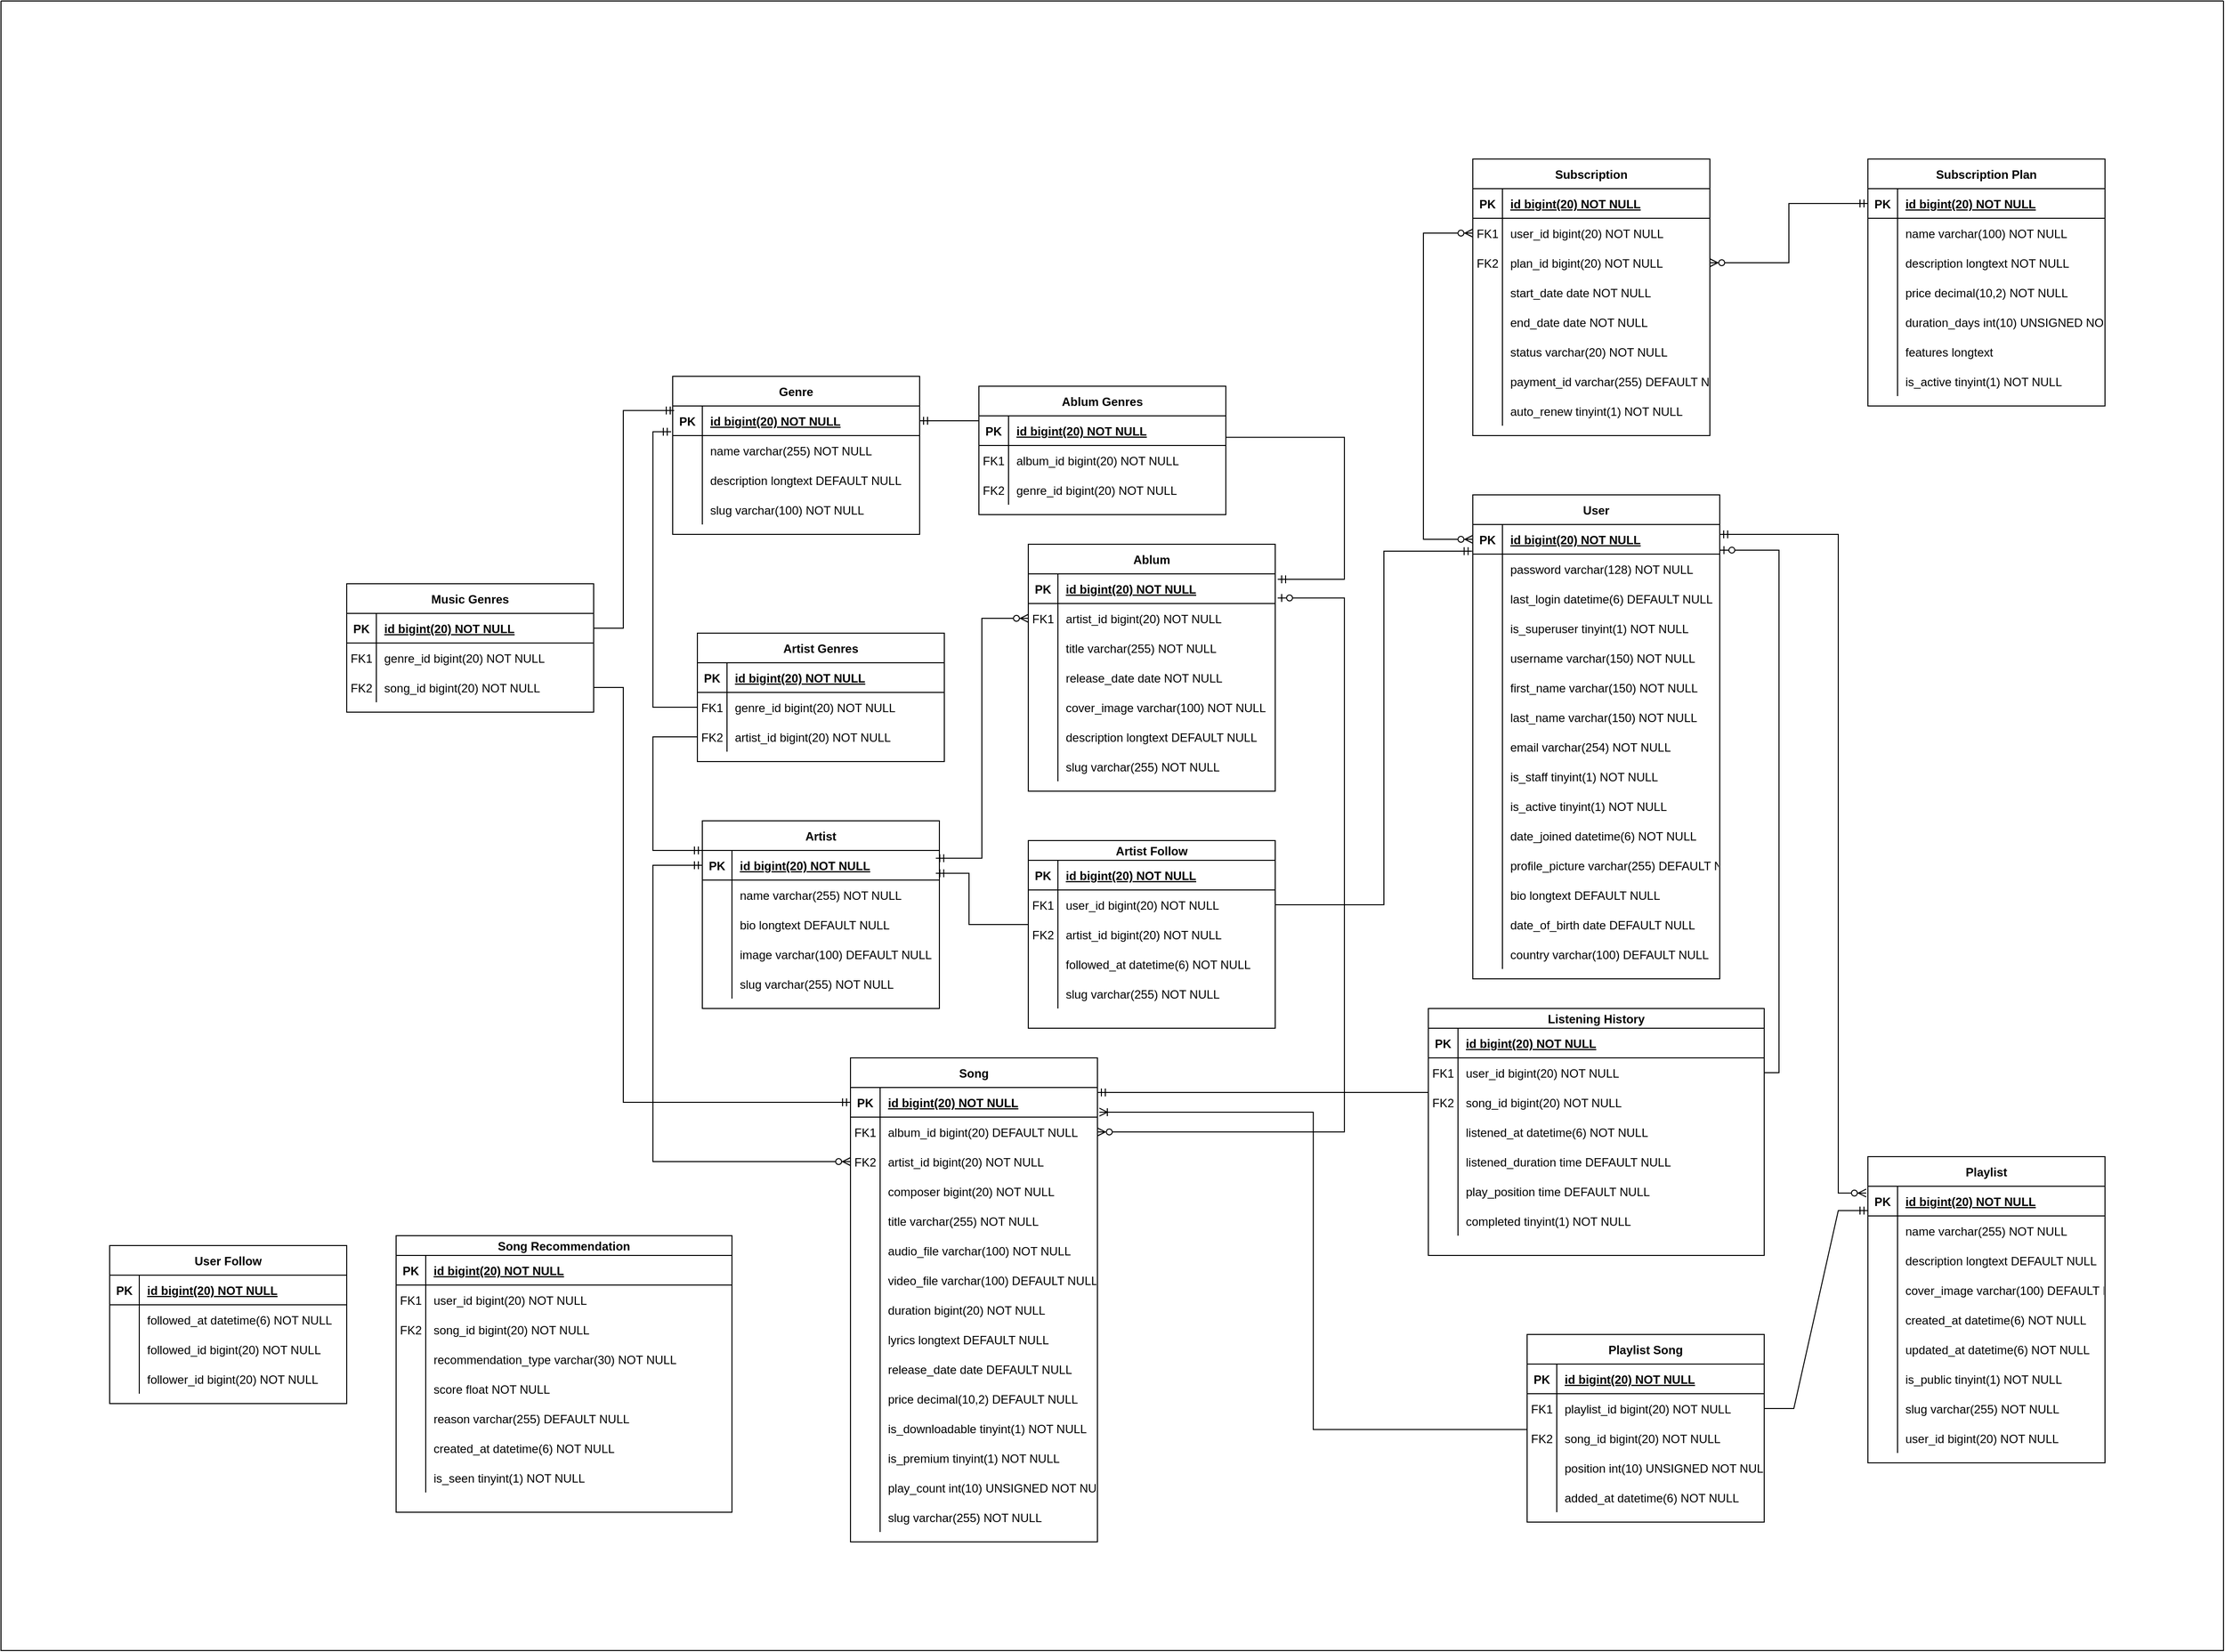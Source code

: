 <mxfile version="26.2.9" pages="2">
  <diagram id="R2lEEEUBdFMjLlhIrx00" name="Page-1">
    <mxGraphModel dx="4498" dy="2956" grid="1" gridSize="10" guides="1" tooltips="1" connect="1" arrows="1" fold="1" page="1" pageScale="1" pageWidth="850" pageHeight="1100" math="0" shadow="0" extFonts="Permanent Marker^https://fonts.googleapis.com/css?family=Permanent+Marker">
      <root>
        <mxCell id="0" />
        <mxCell id="1" parent="0" />
        <mxCell id="C-vyLk0tnHw3VtMMgP7b-2" value="Song" style="shape=table;startSize=30;container=1;collapsible=1;childLayout=tableLayout;fixedRows=1;rowLines=0;fontStyle=1;align=center;resizeLast=1;" parent="1" vertex="1">
          <mxGeometry x="620" y="360" width="250" height="490" as="geometry" />
        </mxCell>
        <mxCell id="C-vyLk0tnHw3VtMMgP7b-3" value="" style="shape=partialRectangle;collapsible=0;dropTarget=0;pointerEvents=0;fillColor=none;points=[[0,0.5],[1,0.5]];portConstraint=eastwest;top=0;left=0;right=0;bottom=1;" parent="C-vyLk0tnHw3VtMMgP7b-2" vertex="1">
          <mxGeometry y="30" width="250" height="30" as="geometry" />
        </mxCell>
        <mxCell id="C-vyLk0tnHw3VtMMgP7b-4" value="PK" style="shape=partialRectangle;overflow=hidden;connectable=0;fillColor=none;top=0;left=0;bottom=0;right=0;fontStyle=1;" parent="C-vyLk0tnHw3VtMMgP7b-3" vertex="1">
          <mxGeometry width="30" height="30" as="geometry">
            <mxRectangle width="30" height="30" as="alternateBounds" />
          </mxGeometry>
        </mxCell>
        <mxCell id="C-vyLk0tnHw3VtMMgP7b-5" value="id bigint(20) NOT NULL" style="shape=partialRectangle;overflow=hidden;connectable=0;fillColor=none;top=0;left=0;bottom=0;right=0;align=left;spacingLeft=6;fontStyle=5;" parent="C-vyLk0tnHw3VtMMgP7b-3" vertex="1">
          <mxGeometry x="30" width="220" height="30" as="geometry">
            <mxRectangle width="220" height="30" as="alternateBounds" />
          </mxGeometry>
        </mxCell>
        <mxCell id="C-vyLk0tnHw3VtMMgP7b-6" value="" style="shape=partialRectangle;collapsible=0;dropTarget=0;pointerEvents=0;fillColor=none;points=[[0,0.5],[1,0.5]];portConstraint=eastwest;top=0;left=0;right=0;bottom=0;" parent="C-vyLk0tnHw3VtMMgP7b-2" vertex="1">
          <mxGeometry y="60" width="250" height="30" as="geometry" />
        </mxCell>
        <mxCell id="C-vyLk0tnHw3VtMMgP7b-7" value="FK1" style="shape=partialRectangle;overflow=hidden;connectable=0;fillColor=none;top=0;left=0;bottom=0;right=0;" parent="C-vyLk0tnHw3VtMMgP7b-6" vertex="1">
          <mxGeometry width="30" height="30" as="geometry">
            <mxRectangle width="30" height="30" as="alternateBounds" />
          </mxGeometry>
        </mxCell>
        <mxCell id="C-vyLk0tnHw3VtMMgP7b-8" value="album_id bigint(20) DEFAULT NULL" style="shape=partialRectangle;overflow=hidden;connectable=0;fillColor=none;top=0;left=0;bottom=0;right=0;align=left;spacingLeft=6;" parent="C-vyLk0tnHw3VtMMgP7b-6" vertex="1">
          <mxGeometry x="30" width="220" height="30" as="geometry">
            <mxRectangle width="220" height="30" as="alternateBounds" />
          </mxGeometry>
        </mxCell>
        <mxCell id="C-vyLk0tnHw3VtMMgP7b-9" value="" style="shape=partialRectangle;collapsible=0;dropTarget=0;pointerEvents=0;fillColor=none;points=[[0,0.5],[1,0.5]];portConstraint=eastwest;top=0;left=0;right=0;bottom=0;" parent="C-vyLk0tnHw3VtMMgP7b-2" vertex="1">
          <mxGeometry y="90" width="250" height="30" as="geometry" />
        </mxCell>
        <mxCell id="C-vyLk0tnHw3VtMMgP7b-10" value="FK2" style="shape=partialRectangle;overflow=hidden;connectable=0;fillColor=none;top=0;left=0;bottom=0;right=0;" parent="C-vyLk0tnHw3VtMMgP7b-9" vertex="1">
          <mxGeometry width="30" height="30" as="geometry">
            <mxRectangle width="30" height="30" as="alternateBounds" />
          </mxGeometry>
        </mxCell>
        <mxCell id="C-vyLk0tnHw3VtMMgP7b-11" value="artist_id bigint(20) NOT NULL" style="shape=partialRectangle;overflow=hidden;connectable=0;fillColor=none;top=0;left=0;bottom=0;right=0;align=left;spacingLeft=6;" parent="C-vyLk0tnHw3VtMMgP7b-9" vertex="1">
          <mxGeometry x="30" width="220" height="30" as="geometry">
            <mxRectangle width="220" height="30" as="alternateBounds" />
          </mxGeometry>
        </mxCell>
        <mxCell id="uDkarn6QYg0SS3ANR_Pd-1" style="shape=partialRectangle;collapsible=0;dropTarget=0;pointerEvents=0;fillColor=none;points=[[0,0.5],[1,0.5]];portConstraint=eastwest;top=0;left=0;right=0;bottom=0;" vertex="1" parent="C-vyLk0tnHw3VtMMgP7b-2">
          <mxGeometry y="120" width="250" height="30" as="geometry" />
        </mxCell>
        <mxCell id="uDkarn6QYg0SS3ANR_Pd-2" style="shape=partialRectangle;overflow=hidden;connectable=0;fillColor=none;top=0;left=0;bottom=0;right=0;" vertex="1" parent="uDkarn6QYg0SS3ANR_Pd-1">
          <mxGeometry width="30" height="30" as="geometry">
            <mxRectangle width="30" height="30" as="alternateBounds" />
          </mxGeometry>
        </mxCell>
        <mxCell id="uDkarn6QYg0SS3ANR_Pd-3" value="composer bigint(20) NOT NULL" style="shape=partialRectangle;overflow=hidden;connectable=0;fillColor=none;top=0;left=0;bottom=0;right=0;align=left;spacingLeft=6;" vertex="1" parent="uDkarn6QYg0SS3ANR_Pd-1">
          <mxGeometry x="30" width="220" height="30" as="geometry">
            <mxRectangle width="220" height="30" as="alternateBounds" />
          </mxGeometry>
        </mxCell>
        <mxCell id="4jl-9bNSm4KSGO1Lrzs6-60" style="shape=partialRectangle;collapsible=0;dropTarget=0;pointerEvents=0;fillColor=none;points=[[0,0.5],[1,0.5]];portConstraint=eastwest;top=0;left=0;right=0;bottom=0;" vertex="1" parent="C-vyLk0tnHw3VtMMgP7b-2">
          <mxGeometry y="150" width="250" height="30" as="geometry" />
        </mxCell>
        <mxCell id="4jl-9bNSm4KSGO1Lrzs6-61" style="shape=partialRectangle;overflow=hidden;connectable=0;fillColor=none;top=0;left=0;bottom=0;right=0;" vertex="1" parent="4jl-9bNSm4KSGO1Lrzs6-60">
          <mxGeometry width="30" height="30" as="geometry">
            <mxRectangle width="30" height="30" as="alternateBounds" />
          </mxGeometry>
        </mxCell>
        <mxCell id="4jl-9bNSm4KSGO1Lrzs6-62" value="title varchar(255) NOT NULL" style="shape=partialRectangle;overflow=hidden;connectable=0;fillColor=none;top=0;left=0;bottom=0;right=0;align=left;spacingLeft=6;" vertex="1" parent="4jl-9bNSm4KSGO1Lrzs6-60">
          <mxGeometry x="30" width="220" height="30" as="geometry">
            <mxRectangle width="220" height="30" as="alternateBounds" />
          </mxGeometry>
        </mxCell>
        <mxCell id="4jl-9bNSm4KSGO1Lrzs6-63" style="shape=partialRectangle;collapsible=0;dropTarget=0;pointerEvents=0;fillColor=none;points=[[0,0.5],[1,0.5]];portConstraint=eastwest;top=0;left=0;right=0;bottom=0;" vertex="1" parent="C-vyLk0tnHw3VtMMgP7b-2">
          <mxGeometry y="180" width="250" height="30" as="geometry" />
        </mxCell>
        <mxCell id="4jl-9bNSm4KSGO1Lrzs6-64" style="shape=partialRectangle;overflow=hidden;connectable=0;fillColor=none;top=0;left=0;bottom=0;right=0;" vertex="1" parent="4jl-9bNSm4KSGO1Lrzs6-63">
          <mxGeometry width="30" height="30" as="geometry">
            <mxRectangle width="30" height="30" as="alternateBounds" />
          </mxGeometry>
        </mxCell>
        <mxCell id="4jl-9bNSm4KSGO1Lrzs6-65" value="audio_file varchar(100) NOT NULL" style="shape=partialRectangle;overflow=hidden;connectable=0;fillColor=none;top=0;left=0;bottom=0;right=0;align=left;spacingLeft=6;" vertex="1" parent="4jl-9bNSm4KSGO1Lrzs6-63">
          <mxGeometry x="30" width="220" height="30" as="geometry">
            <mxRectangle width="220" height="30" as="alternateBounds" />
          </mxGeometry>
        </mxCell>
        <mxCell id="4jl-9bNSm4KSGO1Lrzs6-66" style="shape=partialRectangle;collapsible=0;dropTarget=0;pointerEvents=0;fillColor=none;points=[[0,0.5],[1,0.5]];portConstraint=eastwest;top=0;left=0;right=0;bottom=0;" vertex="1" parent="C-vyLk0tnHw3VtMMgP7b-2">
          <mxGeometry y="210" width="250" height="30" as="geometry" />
        </mxCell>
        <mxCell id="4jl-9bNSm4KSGO1Lrzs6-67" style="shape=partialRectangle;overflow=hidden;connectable=0;fillColor=none;top=0;left=0;bottom=0;right=0;" vertex="1" parent="4jl-9bNSm4KSGO1Lrzs6-66">
          <mxGeometry width="30" height="30" as="geometry">
            <mxRectangle width="30" height="30" as="alternateBounds" />
          </mxGeometry>
        </mxCell>
        <mxCell id="4jl-9bNSm4KSGO1Lrzs6-68" value="video_file varchar(100) DEFAULT NULL" style="shape=partialRectangle;overflow=hidden;connectable=0;fillColor=none;top=0;left=0;bottom=0;right=0;align=left;spacingLeft=6;" vertex="1" parent="4jl-9bNSm4KSGO1Lrzs6-66">
          <mxGeometry x="30" width="220" height="30" as="geometry">
            <mxRectangle width="220" height="30" as="alternateBounds" />
          </mxGeometry>
        </mxCell>
        <mxCell id="4jl-9bNSm4KSGO1Lrzs6-69" style="shape=partialRectangle;collapsible=0;dropTarget=0;pointerEvents=0;fillColor=none;points=[[0,0.5],[1,0.5]];portConstraint=eastwest;top=0;left=0;right=0;bottom=0;" vertex="1" parent="C-vyLk0tnHw3VtMMgP7b-2">
          <mxGeometry y="240" width="250" height="30" as="geometry" />
        </mxCell>
        <mxCell id="4jl-9bNSm4KSGO1Lrzs6-70" style="shape=partialRectangle;overflow=hidden;connectable=0;fillColor=none;top=0;left=0;bottom=0;right=0;" vertex="1" parent="4jl-9bNSm4KSGO1Lrzs6-69">
          <mxGeometry width="30" height="30" as="geometry">
            <mxRectangle width="30" height="30" as="alternateBounds" />
          </mxGeometry>
        </mxCell>
        <mxCell id="4jl-9bNSm4KSGO1Lrzs6-71" value="duration bigint(20) NOT NULL" style="shape=partialRectangle;overflow=hidden;connectable=0;fillColor=none;top=0;left=0;bottom=0;right=0;align=left;spacingLeft=6;" vertex="1" parent="4jl-9bNSm4KSGO1Lrzs6-69">
          <mxGeometry x="30" width="220" height="30" as="geometry">
            <mxRectangle width="220" height="30" as="alternateBounds" />
          </mxGeometry>
        </mxCell>
        <mxCell id="4jl-9bNSm4KSGO1Lrzs6-72" style="shape=partialRectangle;collapsible=0;dropTarget=0;pointerEvents=0;fillColor=none;points=[[0,0.5],[1,0.5]];portConstraint=eastwest;top=0;left=0;right=0;bottom=0;" vertex="1" parent="C-vyLk0tnHw3VtMMgP7b-2">
          <mxGeometry y="270" width="250" height="30" as="geometry" />
        </mxCell>
        <mxCell id="4jl-9bNSm4KSGO1Lrzs6-73" style="shape=partialRectangle;overflow=hidden;connectable=0;fillColor=none;top=0;left=0;bottom=0;right=0;" vertex="1" parent="4jl-9bNSm4KSGO1Lrzs6-72">
          <mxGeometry width="30" height="30" as="geometry">
            <mxRectangle width="30" height="30" as="alternateBounds" />
          </mxGeometry>
        </mxCell>
        <mxCell id="4jl-9bNSm4KSGO1Lrzs6-74" value="lyrics longtext DEFAULT NULL" style="shape=partialRectangle;overflow=hidden;connectable=0;fillColor=none;top=0;left=0;bottom=0;right=0;align=left;spacingLeft=6;" vertex="1" parent="4jl-9bNSm4KSGO1Lrzs6-72">
          <mxGeometry x="30" width="220" height="30" as="geometry">
            <mxRectangle width="220" height="30" as="alternateBounds" />
          </mxGeometry>
        </mxCell>
        <mxCell id="4jl-9bNSm4KSGO1Lrzs6-75" style="shape=partialRectangle;collapsible=0;dropTarget=0;pointerEvents=0;fillColor=none;points=[[0,0.5],[1,0.5]];portConstraint=eastwest;top=0;left=0;right=0;bottom=0;" vertex="1" parent="C-vyLk0tnHw3VtMMgP7b-2">
          <mxGeometry y="300" width="250" height="30" as="geometry" />
        </mxCell>
        <mxCell id="4jl-9bNSm4KSGO1Lrzs6-76" style="shape=partialRectangle;overflow=hidden;connectable=0;fillColor=none;top=0;left=0;bottom=0;right=0;" vertex="1" parent="4jl-9bNSm4KSGO1Lrzs6-75">
          <mxGeometry width="30" height="30" as="geometry">
            <mxRectangle width="30" height="30" as="alternateBounds" />
          </mxGeometry>
        </mxCell>
        <mxCell id="4jl-9bNSm4KSGO1Lrzs6-77" value="release_date date DEFAULT NULL" style="shape=partialRectangle;overflow=hidden;connectable=0;fillColor=none;top=0;left=0;bottom=0;right=0;align=left;spacingLeft=6;" vertex="1" parent="4jl-9bNSm4KSGO1Lrzs6-75">
          <mxGeometry x="30" width="220" height="30" as="geometry">
            <mxRectangle width="220" height="30" as="alternateBounds" />
          </mxGeometry>
        </mxCell>
        <mxCell id="4jl-9bNSm4KSGO1Lrzs6-78" style="shape=partialRectangle;collapsible=0;dropTarget=0;pointerEvents=0;fillColor=none;points=[[0,0.5],[1,0.5]];portConstraint=eastwest;top=0;left=0;right=0;bottom=0;" vertex="1" parent="C-vyLk0tnHw3VtMMgP7b-2">
          <mxGeometry y="330" width="250" height="30" as="geometry" />
        </mxCell>
        <mxCell id="4jl-9bNSm4KSGO1Lrzs6-79" style="shape=partialRectangle;overflow=hidden;connectable=0;fillColor=none;top=0;left=0;bottom=0;right=0;" vertex="1" parent="4jl-9bNSm4KSGO1Lrzs6-78">
          <mxGeometry width="30" height="30" as="geometry">
            <mxRectangle width="30" height="30" as="alternateBounds" />
          </mxGeometry>
        </mxCell>
        <mxCell id="4jl-9bNSm4KSGO1Lrzs6-80" value="price decimal(10,2) DEFAULT NULL" style="shape=partialRectangle;overflow=hidden;connectable=0;fillColor=none;top=0;left=0;bottom=0;right=0;align=left;spacingLeft=6;" vertex="1" parent="4jl-9bNSm4KSGO1Lrzs6-78">
          <mxGeometry x="30" width="220" height="30" as="geometry">
            <mxRectangle width="220" height="30" as="alternateBounds" />
          </mxGeometry>
        </mxCell>
        <mxCell id="4jl-9bNSm4KSGO1Lrzs6-81" style="shape=partialRectangle;collapsible=0;dropTarget=0;pointerEvents=0;fillColor=none;points=[[0,0.5],[1,0.5]];portConstraint=eastwest;top=0;left=0;right=0;bottom=0;" vertex="1" parent="C-vyLk0tnHw3VtMMgP7b-2">
          <mxGeometry y="360" width="250" height="30" as="geometry" />
        </mxCell>
        <mxCell id="4jl-9bNSm4KSGO1Lrzs6-82" style="shape=partialRectangle;overflow=hidden;connectable=0;fillColor=none;top=0;left=0;bottom=0;right=0;" vertex="1" parent="4jl-9bNSm4KSGO1Lrzs6-81">
          <mxGeometry width="30" height="30" as="geometry">
            <mxRectangle width="30" height="30" as="alternateBounds" />
          </mxGeometry>
        </mxCell>
        <mxCell id="4jl-9bNSm4KSGO1Lrzs6-83" value="is_downloadable tinyint(1) NOT NULL" style="shape=partialRectangle;overflow=hidden;connectable=0;fillColor=none;top=0;left=0;bottom=0;right=0;align=left;spacingLeft=6;" vertex="1" parent="4jl-9bNSm4KSGO1Lrzs6-81">
          <mxGeometry x="30" width="220" height="30" as="geometry">
            <mxRectangle width="220" height="30" as="alternateBounds" />
          </mxGeometry>
        </mxCell>
        <mxCell id="4jl-9bNSm4KSGO1Lrzs6-84" style="shape=partialRectangle;collapsible=0;dropTarget=0;pointerEvents=0;fillColor=none;points=[[0,0.5],[1,0.5]];portConstraint=eastwest;top=0;left=0;right=0;bottom=0;" vertex="1" parent="C-vyLk0tnHw3VtMMgP7b-2">
          <mxGeometry y="390" width="250" height="30" as="geometry" />
        </mxCell>
        <mxCell id="4jl-9bNSm4KSGO1Lrzs6-85" style="shape=partialRectangle;overflow=hidden;connectable=0;fillColor=none;top=0;left=0;bottom=0;right=0;" vertex="1" parent="4jl-9bNSm4KSGO1Lrzs6-84">
          <mxGeometry width="30" height="30" as="geometry">
            <mxRectangle width="30" height="30" as="alternateBounds" />
          </mxGeometry>
        </mxCell>
        <mxCell id="4jl-9bNSm4KSGO1Lrzs6-86" value="is_premium tinyint(1) NOT NULL" style="shape=partialRectangle;overflow=hidden;connectable=0;fillColor=none;top=0;left=0;bottom=0;right=0;align=left;spacingLeft=6;" vertex="1" parent="4jl-9bNSm4KSGO1Lrzs6-84">
          <mxGeometry x="30" width="220" height="30" as="geometry">
            <mxRectangle width="220" height="30" as="alternateBounds" />
          </mxGeometry>
        </mxCell>
        <mxCell id="4jl-9bNSm4KSGO1Lrzs6-87" style="shape=partialRectangle;collapsible=0;dropTarget=0;pointerEvents=0;fillColor=none;points=[[0,0.5],[1,0.5]];portConstraint=eastwest;top=0;left=0;right=0;bottom=0;" vertex="1" parent="C-vyLk0tnHw3VtMMgP7b-2">
          <mxGeometry y="420" width="250" height="30" as="geometry" />
        </mxCell>
        <mxCell id="4jl-9bNSm4KSGO1Lrzs6-88" style="shape=partialRectangle;overflow=hidden;connectable=0;fillColor=none;top=0;left=0;bottom=0;right=0;" vertex="1" parent="4jl-9bNSm4KSGO1Lrzs6-87">
          <mxGeometry width="30" height="30" as="geometry">
            <mxRectangle width="30" height="30" as="alternateBounds" />
          </mxGeometry>
        </mxCell>
        <mxCell id="4jl-9bNSm4KSGO1Lrzs6-89" value="play_count int(10) UNSIGNED NOT NULL" style="shape=partialRectangle;overflow=hidden;connectable=0;fillColor=none;top=0;left=0;bottom=0;right=0;align=left;spacingLeft=6;" vertex="1" parent="4jl-9bNSm4KSGO1Lrzs6-87">
          <mxGeometry x="30" width="220" height="30" as="geometry">
            <mxRectangle width="220" height="30" as="alternateBounds" />
          </mxGeometry>
        </mxCell>
        <mxCell id="4jl-9bNSm4KSGO1Lrzs6-90" style="shape=partialRectangle;collapsible=0;dropTarget=0;pointerEvents=0;fillColor=none;points=[[0,0.5],[1,0.5]];portConstraint=eastwest;top=0;left=0;right=0;bottom=0;" vertex="1" parent="C-vyLk0tnHw3VtMMgP7b-2">
          <mxGeometry y="450" width="250" height="30" as="geometry" />
        </mxCell>
        <mxCell id="4jl-9bNSm4KSGO1Lrzs6-91" style="shape=partialRectangle;overflow=hidden;connectable=0;fillColor=none;top=0;left=0;bottom=0;right=0;" vertex="1" parent="4jl-9bNSm4KSGO1Lrzs6-90">
          <mxGeometry width="30" height="30" as="geometry">
            <mxRectangle width="30" height="30" as="alternateBounds" />
          </mxGeometry>
        </mxCell>
        <mxCell id="4jl-9bNSm4KSGO1Lrzs6-92" value="slug varchar(255) NOT NULL" style="shape=partialRectangle;overflow=hidden;connectable=0;fillColor=none;top=0;left=0;bottom=0;right=0;align=left;spacingLeft=6;" vertex="1" parent="4jl-9bNSm4KSGO1Lrzs6-90">
          <mxGeometry x="30" width="220" height="30" as="geometry">
            <mxRectangle width="220" height="30" as="alternateBounds" />
          </mxGeometry>
        </mxCell>
        <mxCell id="C-vyLk0tnHw3VtMMgP7b-23" value="User" style="shape=table;startSize=30;container=1;collapsible=1;childLayout=tableLayout;fixedRows=1;rowLines=0;fontStyle=1;align=center;resizeLast=1;" parent="1" vertex="1">
          <mxGeometry x="1250" y="-210" width="250" height="490.0" as="geometry" />
        </mxCell>
        <mxCell id="C-vyLk0tnHw3VtMMgP7b-24" value="" style="shape=partialRectangle;collapsible=0;dropTarget=0;pointerEvents=0;fillColor=none;points=[[0,0.5],[1,0.5]];portConstraint=eastwest;top=0;left=0;right=0;bottom=1;" parent="C-vyLk0tnHw3VtMMgP7b-23" vertex="1">
          <mxGeometry y="30" width="250" height="30" as="geometry" />
        </mxCell>
        <mxCell id="C-vyLk0tnHw3VtMMgP7b-25" value="PK" style="shape=partialRectangle;overflow=hidden;connectable=0;fillColor=none;top=0;left=0;bottom=0;right=0;fontStyle=1;" parent="C-vyLk0tnHw3VtMMgP7b-24" vertex="1">
          <mxGeometry width="30" height="30" as="geometry">
            <mxRectangle width="30" height="30" as="alternateBounds" />
          </mxGeometry>
        </mxCell>
        <mxCell id="C-vyLk0tnHw3VtMMgP7b-26" value="id bigint(20) NOT NULL" style="shape=partialRectangle;overflow=hidden;connectable=0;fillColor=none;top=0;left=0;bottom=0;right=0;align=left;spacingLeft=6;fontStyle=5;" parent="C-vyLk0tnHw3VtMMgP7b-24" vertex="1">
          <mxGeometry x="30" width="220" height="30" as="geometry">
            <mxRectangle width="220" height="30" as="alternateBounds" />
          </mxGeometry>
        </mxCell>
        <mxCell id="C-vyLk0tnHw3VtMMgP7b-27" value="" style="shape=partialRectangle;collapsible=0;dropTarget=0;pointerEvents=0;fillColor=none;points=[[0,0.5],[1,0.5]];portConstraint=eastwest;top=0;left=0;right=0;bottom=0;" parent="C-vyLk0tnHw3VtMMgP7b-23" vertex="1">
          <mxGeometry y="60" width="250" height="30" as="geometry" />
        </mxCell>
        <mxCell id="C-vyLk0tnHw3VtMMgP7b-28" value="" style="shape=partialRectangle;overflow=hidden;connectable=0;fillColor=none;top=0;left=0;bottom=0;right=0;" parent="C-vyLk0tnHw3VtMMgP7b-27" vertex="1">
          <mxGeometry width="30" height="30" as="geometry">
            <mxRectangle width="30" height="30" as="alternateBounds" />
          </mxGeometry>
        </mxCell>
        <mxCell id="C-vyLk0tnHw3VtMMgP7b-29" value="password varchar(128) NOT NULL" style="shape=partialRectangle;overflow=hidden;connectable=0;fillColor=none;top=0;left=0;bottom=0;right=0;align=left;spacingLeft=6;" parent="C-vyLk0tnHw3VtMMgP7b-27" vertex="1">
          <mxGeometry x="30" width="220" height="30" as="geometry">
            <mxRectangle width="220" height="30" as="alternateBounds" />
          </mxGeometry>
        </mxCell>
        <mxCell id="4jl-9bNSm4KSGO1Lrzs6-21" style="shape=partialRectangle;collapsible=0;dropTarget=0;pointerEvents=0;fillColor=none;points=[[0,0.5],[1,0.5]];portConstraint=eastwest;top=0;left=0;right=0;bottom=0;" vertex="1" parent="C-vyLk0tnHw3VtMMgP7b-23">
          <mxGeometry y="90" width="250" height="30" as="geometry" />
        </mxCell>
        <mxCell id="4jl-9bNSm4KSGO1Lrzs6-22" style="shape=partialRectangle;overflow=hidden;connectable=0;fillColor=none;top=0;left=0;bottom=0;right=0;" vertex="1" parent="4jl-9bNSm4KSGO1Lrzs6-21">
          <mxGeometry width="30" height="30" as="geometry">
            <mxRectangle width="30" height="30" as="alternateBounds" />
          </mxGeometry>
        </mxCell>
        <mxCell id="4jl-9bNSm4KSGO1Lrzs6-23" value="last_login datetime(6) DEFAULT NULL" style="shape=partialRectangle;overflow=hidden;connectable=0;fillColor=none;top=0;left=0;bottom=0;right=0;align=left;spacingLeft=6;" vertex="1" parent="4jl-9bNSm4KSGO1Lrzs6-21">
          <mxGeometry x="30" width="220" height="30" as="geometry">
            <mxRectangle width="220" height="30" as="alternateBounds" />
          </mxGeometry>
        </mxCell>
        <mxCell id="4jl-9bNSm4KSGO1Lrzs6-24" style="shape=partialRectangle;collapsible=0;dropTarget=0;pointerEvents=0;fillColor=none;points=[[0,0.5],[1,0.5]];portConstraint=eastwest;top=0;left=0;right=0;bottom=0;" vertex="1" parent="C-vyLk0tnHw3VtMMgP7b-23">
          <mxGeometry y="120" width="250" height="30" as="geometry" />
        </mxCell>
        <mxCell id="4jl-9bNSm4KSGO1Lrzs6-25" style="shape=partialRectangle;overflow=hidden;connectable=0;fillColor=none;top=0;left=0;bottom=0;right=0;" vertex="1" parent="4jl-9bNSm4KSGO1Lrzs6-24">
          <mxGeometry width="30" height="30" as="geometry">
            <mxRectangle width="30" height="30" as="alternateBounds" />
          </mxGeometry>
        </mxCell>
        <mxCell id="4jl-9bNSm4KSGO1Lrzs6-26" value="is_superuser tinyint(1) NOT NULL" style="shape=partialRectangle;overflow=hidden;connectable=0;fillColor=none;top=0;left=0;bottom=0;right=0;align=left;spacingLeft=6;" vertex="1" parent="4jl-9bNSm4KSGO1Lrzs6-24">
          <mxGeometry x="30" width="220" height="30" as="geometry">
            <mxRectangle width="220" height="30" as="alternateBounds" />
          </mxGeometry>
        </mxCell>
        <mxCell id="4jl-9bNSm4KSGO1Lrzs6-27" style="shape=partialRectangle;collapsible=0;dropTarget=0;pointerEvents=0;fillColor=none;points=[[0,0.5],[1,0.5]];portConstraint=eastwest;top=0;left=0;right=0;bottom=0;" vertex="1" parent="C-vyLk0tnHw3VtMMgP7b-23">
          <mxGeometry y="150" width="250" height="30" as="geometry" />
        </mxCell>
        <mxCell id="4jl-9bNSm4KSGO1Lrzs6-28" style="shape=partialRectangle;overflow=hidden;connectable=0;fillColor=none;top=0;left=0;bottom=0;right=0;" vertex="1" parent="4jl-9bNSm4KSGO1Lrzs6-27">
          <mxGeometry width="30" height="30" as="geometry">
            <mxRectangle width="30" height="30" as="alternateBounds" />
          </mxGeometry>
        </mxCell>
        <mxCell id="4jl-9bNSm4KSGO1Lrzs6-29" value="username varchar(150) NOT NULL" style="shape=partialRectangle;overflow=hidden;connectable=0;fillColor=none;top=0;left=0;bottom=0;right=0;align=left;spacingLeft=6;" vertex="1" parent="4jl-9bNSm4KSGO1Lrzs6-27">
          <mxGeometry x="30" width="220" height="30" as="geometry">
            <mxRectangle width="220" height="30" as="alternateBounds" />
          </mxGeometry>
        </mxCell>
        <mxCell id="4jl-9bNSm4KSGO1Lrzs6-30" style="shape=partialRectangle;collapsible=0;dropTarget=0;pointerEvents=0;fillColor=none;points=[[0,0.5],[1,0.5]];portConstraint=eastwest;top=0;left=0;right=0;bottom=0;" vertex="1" parent="C-vyLk0tnHw3VtMMgP7b-23">
          <mxGeometry y="180" width="250" height="30" as="geometry" />
        </mxCell>
        <mxCell id="4jl-9bNSm4KSGO1Lrzs6-31" style="shape=partialRectangle;overflow=hidden;connectable=0;fillColor=none;top=0;left=0;bottom=0;right=0;" vertex="1" parent="4jl-9bNSm4KSGO1Lrzs6-30">
          <mxGeometry width="30" height="30" as="geometry">
            <mxRectangle width="30" height="30" as="alternateBounds" />
          </mxGeometry>
        </mxCell>
        <mxCell id="4jl-9bNSm4KSGO1Lrzs6-32" value="first_name varchar(150) NOT NULL" style="shape=partialRectangle;overflow=hidden;connectable=0;fillColor=none;top=0;left=0;bottom=0;right=0;align=left;spacingLeft=6;" vertex="1" parent="4jl-9bNSm4KSGO1Lrzs6-30">
          <mxGeometry x="30" width="220" height="30" as="geometry">
            <mxRectangle width="220" height="30" as="alternateBounds" />
          </mxGeometry>
        </mxCell>
        <mxCell id="4jl-9bNSm4KSGO1Lrzs6-33" style="shape=partialRectangle;collapsible=0;dropTarget=0;pointerEvents=0;fillColor=none;points=[[0,0.5],[1,0.5]];portConstraint=eastwest;top=0;left=0;right=0;bottom=0;" vertex="1" parent="C-vyLk0tnHw3VtMMgP7b-23">
          <mxGeometry y="210" width="250" height="30" as="geometry" />
        </mxCell>
        <mxCell id="4jl-9bNSm4KSGO1Lrzs6-34" style="shape=partialRectangle;overflow=hidden;connectable=0;fillColor=none;top=0;left=0;bottom=0;right=0;" vertex="1" parent="4jl-9bNSm4KSGO1Lrzs6-33">
          <mxGeometry width="30" height="30" as="geometry">
            <mxRectangle width="30" height="30" as="alternateBounds" />
          </mxGeometry>
        </mxCell>
        <mxCell id="4jl-9bNSm4KSGO1Lrzs6-35" value="last_name varchar(150) NOT NULL" style="shape=partialRectangle;overflow=hidden;connectable=0;fillColor=none;top=0;left=0;bottom=0;right=0;align=left;spacingLeft=6;" vertex="1" parent="4jl-9bNSm4KSGO1Lrzs6-33">
          <mxGeometry x="30" width="220" height="30" as="geometry">
            <mxRectangle width="220" height="30" as="alternateBounds" />
          </mxGeometry>
        </mxCell>
        <mxCell id="4jl-9bNSm4KSGO1Lrzs6-36" style="shape=partialRectangle;collapsible=0;dropTarget=0;pointerEvents=0;fillColor=none;points=[[0,0.5],[1,0.5]];portConstraint=eastwest;top=0;left=0;right=0;bottom=0;" vertex="1" parent="C-vyLk0tnHw3VtMMgP7b-23">
          <mxGeometry y="240" width="250" height="30" as="geometry" />
        </mxCell>
        <mxCell id="4jl-9bNSm4KSGO1Lrzs6-37" style="shape=partialRectangle;overflow=hidden;connectable=0;fillColor=none;top=0;left=0;bottom=0;right=0;" vertex="1" parent="4jl-9bNSm4KSGO1Lrzs6-36">
          <mxGeometry width="30" height="30" as="geometry">
            <mxRectangle width="30" height="30" as="alternateBounds" />
          </mxGeometry>
        </mxCell>
        <mxCell id="4jl-9bNSm4KSGO1Lrzs6-38" value="email varchar(254) NOT NULL" style="shape=partialRectangle;overflow=hidden;connectable=0;fillColor=none;top=0;left=0;bottom=0;right=0;align=left;spacingLeft=6;" vertex="1" parent="4jl-9bNSm4KSGO1Lrzs6-36">
          <mxGeometry x="30" width="220" height="30" as="geometry">
            <mxRectangle width="220" height="30" as="alternateBounds" />
          </mxGeometry>
        </mxCell>
        <mxCell id="4jl-9bNSm4KSGO1Lrzs6-39" style="shape=partialRectangle;collapsible=0;dropTarget=0;pointerEvents=0;fillColor=none;points=[[0,0.5],[1,0.5]];portConstraint=eastwest;top=0;left=0;right=0;bottom=0;" vertex="1" parent="C-vyLk0tnHw3VtMMgP7b-23">
          <mxGeometry y="270" width="250" height="30" as="geometry" />
        </mxCell>
        <mxCell id="4jl-9bNSm4KSGO1Lrzs6-40" style="shape=partialRectangle;overflow=hidden;connectable=0;fillColor=none;top=0;left=0;bottom=0;right=0;" vertex="1" parent="4jl-9bNSm4KSGO1Lrzs6-39">
          <mxGeometry width="30" height="30" as="geometry">
            <mxRectangle width="30" height="30" as="alternateBounds" />
          </mxGeometry>
        </mxCell>
        <mxCell id="4jl-9bNSm4KSGO1Lrzs6-41" value="is_staff tinyint(1) NOT NULL" style="shape=partialRectangle;overflow=hidden;connectable=0;fillColor=none;top=0;left=0;bottom=0;right=0;align=left;spacingLeft=6;" vertex="1" parent="4jl-9bNSm4KSGO1Lrzs6-39">
          <mxGeometry x="30" width="220" height="30" as="geometry">
            <mxRectangle width="220" height="30" as="alternateBounds" />
          </mxGeometry>
        </mxCell>
        <mxCell id="4jl-9bNSm4KSGO1Lrzs6-42" style="shape=partialRectangle;collapsible=0;dropTarget=0;pointerEvents=0;fillColor=none;points=[[0,0.5],[1,0.5]];portConstraint=eastwest;top=0;left=0;right=0;bottom=0;" vertex="1" parent="C-vyLk0tnHw3VtMMgP7b-23">
          <mxGeometry y="300" width="250" height="30" as="geometry" />
        </mxCell>
        <mxCell id="4jl-9bNSm4KSGO1Lrzs6-43" style="shape=partialRectangle;overflow=hidden;connectable=0;fillColor=none;top=0;left=0;bottom=0;right=0;" vertex="1" parent="4jl-9bNSm4KSGO1Lrzs6-42">
          <mxGeometry width="30" height="30" as="geometry">
            <mxRectangle width="30" height="30" as="alternateBounds" />
          </mxGeometry>
        </mxCell>
        <mxCell id="4jl-9bNSm4KSGO1Lrzs6-44" value="is_active tinyint(1) NOT NULL" style="shape=partialRectangle;overflow=hidden;connectable=0;fillColor=none;top=0;left=0;bottom=0;right=0;align=left;spacingLeft=6;" vertex="1" parent="4jl-9bNSm4KSGO1Lrzs6-42">
          <mxGeometry x="30" width="220" height="30" as="geometry">
            <mxRectangle width="220" height="30" as="alternateBounds" />
          </mxGeometry>
        </mxCell>
        <mxCell id="4jl-9bNSm4KSGO1Lrzs6-45" style="shape=partialRectangle;collapsible=0;dropTarget=0;pointerEvents=0;fillColor=none;points=[[0,0.5],[1,0.5]];portConstraint=eastwest;top=0;left=0;right=0;bottom=0;" vertex="1" parent="C-vyLk0tnHw3VtMMgP7b-23">
          <mxGeometry y="330" width="250" height="30" as="geometry" />
        </mxCell>
        <mxCell id="4jl-9bNSm4KSGO1Lrzs6-46" style="shape=partialRectangle;overflow=hidden;connectable=0;fillColor=none;top=0;left=0;bottom=0;right=0;" vertex="1" parent="4jl-9bNSm4KSGO1Lrzs6-45">
          <mxGeometry width="30" height="30" as="geometry">
            <mxRectangle width="30" height="30" as="alternateBounds" />
          </mxGeometry>
        </mxCell>
        <mxCell id="4jl-9bNSm4KSGO1Lrzs6-47" value="date_joined datetime(6) NOT NULL" style="shape=partialRectangle;overflow=hidden;connectable=0;fillColor=none;top=0;left=0;bottom=0;right=0;align=left;spacingLeft=6;" vertex="1" parent="4jl-9bNSm4KSGO1Lrzs6-45">
          <mxGeometry x="30" width="220" height="30" as="geometry">
            <mxRectangle width="220" height="30" as="alternateBounds" />
          </mxGeometry>
        </mxCell>
        <mxCell id="4jl-9bNSm4KSGO1Lrzs6-48" style="shape=partialRectangle;collapsible=0;dropTarget=0;pointerEvents=0;fillColor=none;points=[[0,0.5],[1,0.5]];portConstraint=eastwest;top=0;left=0;right=0;bottom=0;" vertex="1" parent="C-vyLk0tnHw3VtMMgP7b-23">
          <mxGeometry y="360" width="250" height="30" as="geometry" />
        </mxCell>
        <mxCell id="4jl-9bNSm4KSGO1Lrzs6-49" style="shape=partialRectangle;overflow=hidden;connectable=0;fillColor=none;top=0;left=0;bottom=0;right=0;" vertex="1" parent="4jl-9bNSm4KSGO1Lrzs6-48">
          <mxGeometry width="30" height="30" as="geometry">
            <mxRectangle width="30" height="30" as="alternateBounds" />
          </mxGeometry>
        </mxCell>
        <mxCell id="4jl-9bNSm4KSGO1Lrzs6-50" value="profile_picture varchar(255) DEFAULT NULL" style="shape=partialRectangle;overflow=hidden;connectable=0;fillColor=none;top=0;left=0;bottom=0;right=0;align=left;spacingLeft=6;" vertex="1" parent="4jl-9bNSm4KSGO1Lrzs6-48">
          <mxGeometry x="30" width="220" height="30" as="geometry">
            <mxRectangle width="220" height="30" as="alternateBounds" />
          </mxGeometry>
        </mxCell>
        <mxCell id="4jl-9bNSm4KSGO1Lrzs6-51" style="shape=partialRectangle;collapsible=0;dropTarget=0;pointerEvents=0;fillColor=none;points=[[0,0.5],[1,0.5]];portConstraint=eastwest;top=0;left=0;right=0;bottom=0;" vertex="1" parent="C-vyLk0tnHw3VtMMgP7b-23">
          <mxGeometry y="390" width="250" height="30" as="geometry" />
        </mxCell>
        <mxCell id="4jl-9bNSm4KSGO1Lrzs6-52" style="shape=partialRectangle;overflow=hidden;connectable=0;fillColor=none;top=0;left=0;bottom=0;right=0;" vertex="1" parent="4jl-9bNSm4KSGO1Lrzs6-51">
          <mxGeometry width="30" height="30" as="geometry">
            <mxRectangle width="30" height="30" as="alternateBounds" />
          </mxGeometry>
        </mxCell>
        <mxCell id="4jl-9bNSm4KSGO1Lrzs6-53" value="bio longtext DEFAULT NULL" style="shape=partialRectangle;overflow=hidden;connectable=0;fillColor=none;top=0;left=0;bottom=0;right=0;align=left;spacingLeft=6;" vertex="1" parent="4jl-9bNSm4KSGO1Lrzs6-51">
          <mxGeometry x="30" width="220" height="30" as="geometry">
            <mxRectangle width="220" height="30" as="alternateBounds" />
          </mxGeometry>
        </mxCell>
        <mxCell id="4jl-9bNSm4KSGO1Lrzs6-54" style="shape=partialRectangle;collapsible=0;dropTarget=0;pointerEvents=0;fillColor=none;points=[[0,0.5],[1,0.5]];portConstraint=eastwest;top=0;left=0;right=0;bottom=0;" vertex="1" parent="C-vyLk0tnHw3VtMMgP7b-23">
          <mxGeometry y="420" width="250" height="30" as="geometry" />
        </mxCell>
        <mxCell id="4jl-9bNSm4KSGO1Lrzs6-55" style="shape=partialRectangle;overflow=hidden;connectable=0;fillColor=none;top=0;left=0;bottom=0;right=0;" vertex="1" parent="4jl-9bNSm4KSGO1Lrzs6-54">
          <mxGeometry width="30" height="30" as="geometry">
            <mxRectangle width="30" height="30" as="alternateBounds" />
          </mxGeometry>
        </mxCell>
        <mxCell id="4jl-9bNSm4KSGO1Lrzs6-56" value="date_of_birth date DEFAULT NULL" style="shape=partialRectangle;overflow=hidden;connectable=0;fillColor=none;top=0;left=0;bottom=0;right=0;align=left;spacingLeft=6;" vertex="1" parent="4jl-9bNSm4KSGO1Lrzs6-54">
          <mxGeometry x="30" width="220" height="30" as="geometry">
            <mxRectangle width="220" height="30" as="alternateBounds" />
          </mxGeometry>
        </mxCell>
        <mxCell id="4jl-9bNSm4KSGO1Lrzs6-57" style="shape=partialRectangle;collapsible=0;dropTarget=0;pointerEvents=0;fillColor=none;points=[[0,0.5],[1,0.5]];portConstraint=eastwest;top=0;left=0;right=0;bottom=0;" vertex="1" parent="C-vyLk0tnHw3VtMMgP7b-23">
          <mxGeometry y="450" width="250" height="30" as="geometry" />
        </mxCell>
        <mxCell id="4jl-9bNSm4KSGO1Lrzs6-58" style="shape=partialRectangle;overflow=hidden;connectable=0;fillColor=none;top=0;left=0;bottom=0;right=0;" vertex="1" parent="4jl-9bNSm4KSGO1Lrzs6-57">
          <mxGeometry width="30" height="30" as="geometry">
            <mxRectangle width="30" height="30" as="alternateBounds" />
          </mxGeometry>
        </mxCell>
        <mxCell id="4jl-9bNSm4KSGO1Lrzs6-59" value="country varchar(100) DEFAULT NULL" style="shape=partialRectangle;overflow=hidden;connectable=0;fillColor=none;top=0;left=0;bottom=0;right=0;align=left;spacingLeft=6;" vertex="1" parent="4jl-9bNSm4KSGO1Lrzs6-57">
          <mxGeometry x="30" width="220" height="30" as="geometry">
            <mxRectangle width="220" height="30" as="alternateBounds" />
          </mxGeometry>
        </mxCell>
        <mxCell id="4jl-9bNSm4KSGO1Lrzs6-93" value="Ablum" style="shape=table;startSize=30;container=1;collapsible=1;childLayout=tableLayout;fixedRows=1;rowLines=0;fontStyle=1;align=center;resizeLast=1;" vertex="1" parent="1">
          <mxGeometry x="800" y="-160" width="250" height="250" as="geometry" />
        </mxCell>
        <mxCell id="4jl-9bNSm4KSGO1Lrzs6-94" value="" style="shape=partialRectangle;collapsible=0;dropTarget=0;pointerEvents=0;fillColor=none;points=[[0,0.5],[1,0.5]];portConstraint=eastwest;top=0;left=0;right=0;bottom=1;" vertex="1" parent="4jl-9bNSm4KSGO1Lrzs6-93">
          <mxGeometry y="30" width="250" height="30" as="geometry" />
        </mxCell>
        <mxCell id="4jl-9bNSm4KSGO1Lrzs6-95" value="PK" style="shape=partialRectangle;overflow=hidden;connectable=0;fillColor=none;top=0;left=0;bottom=0;right=0;fontStyle=1;" vertex="1" parent="4jl-9bNSm4KSGO1Lrzs6-94">
          <mxGeometry width="30" height="30" as="geometry">
            <mxRectangle width="30" height="30" as="alternateBounds" />
          </mxGeometry>
        </mxCell>
        <mxCell id="4jl-9bNSm4KSGO1Lrzs6-96" value="id bigint(20) NOT NULL" style="shape=partialRectangle;overflow=hidden;connectable=0;fillColor=none;top=0;left=0;bottom=0;right=0;align=left;spacingLeft=6;fontStyle=5;" vertex="1" parent="4jl-9bNSm4KSGO1Lrzs6-94">
          <mxGeometry x="30" width="220" height="30" as="geometry">
            <mxRectangle width="220" height="30" as="alternateBounds" />
          </mxGeometry>
        </mxCell>
        <mxCell id="4jl-9bNSm4KSGO1Lrzs6-97" value="" style="shape=partialRectangle;collapsible=0;dropTarget=0;pointerEvents=0;fillColor=none;points=[[0,0.5],[1,0.5]];portConstraint=eastwest;top=0;left=0;right=0;bottom=0;" vertex="1" parent="4jl-9bNSm4KSGO1Lrzs6-93">
          <mxGeometry y="60" width="250" height="30" as="geometry" />
        </mxCell>
        <mxCell id="4jl-9bNSm4KSGO1Lrzs6-98" value="FK1" style="shape=partialRectangle;overflow=hidden;connectable=0;fillColor=none;top=0;left=0;bottom=0;right=0;" vertex="1" parent="4jl-9bNSm4KSGO1Lrzs6-97">
          <mxGeometry width="30" height="30" as="geometry">
            <mxRectangle width="30" height="30" as="alternateBounds" />
          </mxGeometry>
        </mxCell>
        <mxCell id="4jl-9bNSm4KSGO1Lrzs6-99" value="artist_id bigint(20) NOT NULL" style="shape=partialRectangle;overflow=hidden;connectable=0;fillColor=none;top=0;left=0;bottom=0;right=0;align=left;spacingLeft=6;" vertex="1" parent="4jl-9bNSm4KSGO1Lrzs6-97">
          <mxGeometry x="30" width="220" height="30" as="geometry">
            <mxRectangle width="220" height="30" as="alternateBounds" />
          </mxGeometry>
        </mxCell>
        <mxCell id="4jl-9bNSm4KSGO1Lrzs6-100" value="" style="shape=partialRectangle;collapsible=0;dropTarget=0;pointerEvents=0;fillColor=none;points=[[0,0.5],[1,0.5]];portConstraint=eastwest;top=0;left=0;right=0;bottom=0;" vertex="1" parent="4jl-9bNSm4KSGO1Lrzs6-93">
          <mxGeometry y="90" width="250" height="30" as="geometry" />
        </mxCell>
        <mxCell id="4jl-9bNSm4KSGO1Lrzs6-101" value="" style="shape=partialRectangle;overflow=hidden;connectable=0;fillColor=none;top=0;left=0;bottom=0;right=0;" vertex="1" parent="4jl-9bNSm4KSGO1Lrzs6-100">
          <mxGeometry width="30" height="30" as="geometry">
            <mxRectangle width="30" height="30" as="alternateBounds" />
          </mxGeometry>
        </mxCell>
        <mxCell id="4jl-9bNSm4KSGO1Lrzs6-102" value="title varchar(255) NOT NULL" style="shape=partialRectangle;overflow=hidden;connectable=0;fillColor=none;top=0;left=0;bottom=0;right=0;align=left;spacingLeft=6;" vertex="1" parent="4jl-9bNSm4KSGO1Lrzs6-100">
          <mxGeometry x="30" width="220" height="30" as="geometry">
            <mxRectangle width="220" height="30" as="alternateBounds" />
          </mxGeometry>
        </mxCell>
        <mxCell id="4jl-9bNSm4KSGO1Lrzs6-103" style="shape=partialRectangle;collapsible=0;dropTarget=0;pointerEvents=0;fillColor=none;points=[[0,0.5],[1,0.5]];portConstraint=eastwest;top=0;left=0;right=0;bottom=0;" vertex="1" parent="4jl-9bNSm4KSGO1Lrzs6-93">
          <mxGeometry y="120" width="250" height="30" as="geometry" />
        </mxCell>
        <mxCell id="4jl-9bNSm4KSGO1Lrzs6-104" style="shape=partialRectangle;overflow=hidden;connectable=0;fillColor=none;top=0;left=0;bottom=0;right=0;" vertex="1" parent="4jl-9bNSm4KSGO1Lrzs6-103">
          <mxGeometry width="30" height="30" as="geometry">
            <mxRectangle width="30" height="30" as="alternateBounds" />
          </mxGeometry>
        </mxCell>
        <mxCell id="4jl-9bNSm4KSGO1Lrzs6-105" value="release_date date NOT NULL" style="shape=partialRectangle;overflow=hidden;connectable=0;fillColor=none;top=0;left=0;bottom=0;right=0;align=left;spacingLeft=6;" vertex="1" parent="4jl-9bNSm4KSGO1Lrzs6-103">
          <mxGeometry x="30" width="220" height="30" as="geometry">
            <mxRectangle width="220" height="30" as="alternateBounds" />
          </mxGeometry>
        </mxCell>
        <mxCell id="4jl-9bNSm4KSGO1Lrzs6-106" style="shape=partialRectangle;collapsible=0;dropTarget=0;pointerEvents=0;fillColor=none;points=[[0,0.5],[1,0.5]];portConstraint=eastwest;top=0;left=0;right=0;bottom=0;" vertex="1" parent="4jl-9bNSm4KSGO1Lrzs6-93">
          <mxGeometry y="150" width="250" height="30" as="geometry" />
        </mxCell>
        <mxCell id="4jl-9bNSm4KSGO1Lrzs6-107" style="shape=partialRectangle;overflow=hidden;connectable=0;fillColor=none;top=0;left=0;bottom=0;right=0;" vertex="1" parent="4jl-9bNSm4KSGO1Lrzs6-106">
          <mxGeometry width="30" height="30" as="geometry">
            <mxRectangle width="30" height="30" as="alternateBounds" />
          </mxGeometry>
        </mxCell>
        <mxCell id="4jl-9bNSm4KSGO1Lrzs6-108" value="cover_image varchar(100) NOT NULL" style="shape=partialRectangle;overflow=hidden;connectable=0;fillColor=none;top=0;left=0;bottom=0;right=0;align=left;spacingLeft=6;" vertex="1" parent="4jl-9bNSm4KSGO1Lrzs6-106">
          <mxGeometry x="30" width="220" height="30" as="geometry">
            <mxRectangle width="220" height="30" as="alternateBounds" />
          </mxGeometry>
        </mxCell>
        <mxCell id="4jl-9bNSm4KSGO1Lrzs6-109" style="shape=partialRectangle;collapsible=0;dropTarget=0;pointerEvents=0;fillColor=none;points=[[0,0.5],[1,0.5]];portConstraint=eastwest;top=0;left=0;right=0;bottom=0;" vertex="1" parent="4jl-9bNSm4KSGO1Lrzs6-93">
          <mxGeometry y="180" width="250" height="30" as="geometry" />
        </mxCell>
        <mxCell id="4jl-9bNSm4KSGO1Lrzs6-110" style="shape=partialRectangle;overflow=hidden;connectable=0;fillColor=none;top=0;left=0;bottom=0;right=0;" vertex="1" parent="4jl-9bNSm4KSGO1Lrzs6-109">
          <mxGeometry width="30" height="30" as="geometry">
            <mxRectangle width="30" height="30" as="alternateBounds" />
          </mxGeometry>
        </mxCell>
        <mxCell id="4jl-9bNSm4KSGO1Lrzs6-111" value="description longtext DEFAULT NULL" style="shape=partialRectangle;overflow=hidden;connectable=0;fillColor=none;top=0;left=0;bottom=0;right=0;align=left;spacingLeft=6;" vertex="1" parent="4jl-9bNSm4KSGO1Lrzs6-109">
          <mxGeometry x="30" width="220" height="30" as="geometry">
            <mxRectangle width="220" height="30" as="alternateBounds" />
          </mxGeometry>
        </mxCell>
        <mxCell id="4jl-9bNSm4KSGO1Lrzs6-112" style="shape=partialRectangle;collapsible=0;dropTarget=0;pointerEvents=0;fillColor=none;points=[[0,0.5],[1,0.5]];portConstraint=eastwest;top=0;left=0;right=0;bottom=0;" vertex="1" parent="4jl-9bNSm4KSGO1Lrzs6-93">
          <mxGeometry y="210" width="250" height="30" as="geometry" />
        </mxCell>
        <mxCell id="4jl-9bNSm4KSGO1Lrzs6-113" style="shape=partialRectangle;overflow=hidden;connectable=0;fillColor=none;top=0;left=0;bottom=0;right=0;" vertex="1" parent="4jl-9bNSm4KSGO1Lrzs6-112">
          <mxGeometry width="30" height="30" as="geometry">
            <mxRectangle width="30" height="30" as="alternateBounds" />
          </mxGeometry>
        </mxCell>
        <mxCell id="4jl-9bNSm4KSGO1Lrzs6-114" value="slug varchar(255) NOT NULL" style="shape=partialRectangle;overflow=hidden;connectable=0;fillColor=none;top=0;left=0;bottom=0;right=0;align=left;spacingLeft=6;" vertex="1" parent="4jl-9bNSm4KSGO1Lrzs6-112">
          <mxGeometry x="30" width="220" height="30" as="geometry">
            <mxRectangle width="220" height="30" as="alternateBounds" />
          </mxGeometry>
        </mxCell>
        <mxCell id="4jl-9bNSm4KSGO1Lrzs6-180" value="Ablum Genres" style="shape=table;startSize=30;container=1;collapsible=1;childLayout=tableLayout;fixedRows=1;rowLines=0;fontStyle=1;align=center;resizeLast=1;" vertex="1" parent="1">
          <mxGeometry x="750" y="-320" width="250" height="130" as="geometry" />
        </mxCell>
        <mxCell id="4jl-9bNSm4KSGO1Lrzs6-181" value="" style="shape=partialRectangle;collapsible=0;dropTarget=0;pointerEvents=0;fillColor=none;points=[[0,0.5],[1,0.5]];portConstraint=eastwest;top=0;left=0;right=0;bottom=1;" vertex="1" parent="4jl-9bNSm4KSGO1Lrzs6-180">
          <mxGeometry y="30" width="250" height="30" as="geometry" />
        </mxCell>
        <mxCell id="4jl-9bNSm4KSGO1Lrzs6-182" value="PK" style="shape=partialRectangle;overflow=hidden;connectable=0;fillColor=none;top=0;left=0;bottom=0;right=0;fontStyle=1;" vertex="1" parent="4jl-9bNSm4KSGO1Lrzs6-181">
          <mxGeometry width="30" height="30" as="geometry">
            <mxRectangle width="30" height="30" as="alternateBounds" />
          </mxGeometry>
        </mxCell>
        <mxCell id="4jl-9bNSm4KSGO1Lrzs6-183" value="id bigint(20) NOT NULL" style="shape=partialRectangle;overflow=hidden;connectable=0;fillColor=none;top=0;left=0;bottom=0;right=0;align=left;spacingLeft=6;fontStyle=5;" vertex="1" parent="4jl-9bNSm4KSGO1Lrzs6-181">
          <mxGeometry x="30" width="220" height="30" as="geometry">
            <mxRectangle width="220" height="30" as="alternateBounds" />
          </mxGeometry>
        </mxCell>
        <mxCell id="4jl-9bNSm4KSGO1Lrzs6-184" value="" style="shape=partialRectangle;collapsible=0;dropTarget=0;pointerEvents=0;fillColor=none;points=[[0,0.5],[1,0.5]];portConstraint=eastwest;top=0;left=0;right=0;bottom=0;" vertex="1" parent="4jl-9bNSm4KSGO1Lrzs6-180">
          <mxGeometry y="60" width="250" height="30" as="geometry" />
        </mxCell>
        <mxCell id="4jl-9bNSm4KSGO1Lrzs6-185" value="FK1" style="shape=partialRectangle;overflow=hidden;connectable=0;fillColor=none;top=0;left=0;bottom=0;right=0;" vertex="1" parent="4jl-9bNSm4KSGO1Lrzs6-184">
          <mxGeometry width="30" height="30" as="geometry">
            <mxRectangle width="30" height="30" as="alternateBounds" />
          </mxGeometry>
        </mxCell>
        <mxCell id="4jl-9bNSm4KSGO1Lrzs6-186" value="album_id bigint(20) NOT NULL" style="shape=partialRectangle;overflow=hidden;connectable=0;fillColor=none;top=0;left=0;bottom=0;right=0;align=left;spacingLeft=6;" vertex="1" parent="4jl-9bNSm4KSGO1Lrzs6-184">
          <mxGeometry x="30" width="220" height="30" as="geometry">
            <mxRectangle width="220" height="30" as="alternateBounds" />
          </mxGeometry>
        </mxCell>
        <mxCell id="4jl-9bNSm4KSGO1Lrzs6-187" value="" style="shape=partialRectangle;collapsible=0;dropTarget=0;pointerEvents=0;fillColor=none;points=[[0,0.5],[1,0.5]];portConstraint=eastwest;top=0;left=0;right=0;bottom=0;" vertex="1" parent="4jl-9bNSm4KSGO1Lrzs6-180">
          <mxGeometry y="90" width="250" height="30" as="geometry" />
        </mxCell>
        <mxCell id="4jl-9bNSm4KSGO1Lrzs6-188" value="FK2" style="shape=partialRectangle;overflow=hidden;connectable=0;fillColor=none;top=0;left=0;bottom=0;right=0;" vertex="1" parent="4jl-9bNSm4KSGO1Lrzs6-187">
          <mxGeometry width="30" height="30" as="geometry">
            <mxRectangle width="30" height="30" as="alternateBounds" />
          </mxGeometry>
        </mxCell>
        <mxCell id="4jl-9bNSm4KSGO1Lrzs6-189" value="genre_id bigint(20) NOT NULL" style="shape=partialRectangle;overflow=hidden;connectable=0;fillColor=none;top=0;left=0;bottom=0;right=0;align=left;spacingLeft=6;" vertex="1" parent="4jl-9bNSm4KSGO1Lrzs6-187">
          <mxGeometry x="30" width="220" height="30" as="geometry">
            <mxRectangle width="220" height="30" as="alternateBounds" />
          </mxGeometry>
        </mxCell>
        <mxCell id="4jl-9bNSm4KSGO1Lrzs6-202" value="Artist" style="shape=table;startSize=30;container=1;collapsible=1;childLayout=tableLayout;fixedRows=1;rowLines=0;fontStyle=1;align=center;resizeLast=1;" vertex="1" parent="1">
          <mxGeometry x="470" y="120" width="240" height="190" as="geometry" />
        </mxCell>
        <mxCell id="4jl-9bNSm4KSGO1Lrzs6-203" value="" style="shape=partialRectangle;collapsible=0;dropTarget=0;pointerEvents=0;fillColor=none;points=[[0,0.5],[1,0.5]];portConstraint=eastwest;top=0;left=0;right=0;bottom=1;" vertex="1" parent="4jl-9bNSm4KSGO1Lrzs6-202">
          <mxGeometry y="30" width="240" height="30" as="geometry" />
        </mxCell>
        <mxCell id="4jl-9bNSm4KSGO1Lrzs6-204" value="PK" style="shape=partialRectangle;overflow=hidden;connectable=0;fillColor=none;top=0;left=0;bottom=0;right=0;fontStyle=1;" vertex="1" parent="4jl-9bNSm4KSGO1Lrzs6-203">
          <mxGeometry width="30" height="30" as="geometry">
            <mxRectangle width="30" height="30" as="alternateBounds" />
          </mxGeometry>
        </mxCell>
        <mxCell id="4jl-9bNSm4KSGO1Lrzs6-205" value="id bigint(20) NOT NULL" style="shape=partialRectangle;overflow=hidden;connectable=0;fillColor=none;top=0;left=0;bottom=0;right=0;align=left;spacingLeft=6;fontStyle=5;" vertex="1" parent="4jl-9bNSm4KSGO1Lrzs6-203">
          <mxGeometry x="30" width="210" height="30" as="geometry">
            <mxRectangle width="210" height="30" as="alternateBounds" />
          </mxGeometry>
        </mxCell>
        <mxCell id="4jl-9bNSm4KSGO1Lrzs6-206" value="" style="shape=partialRectangle;collapsible=0;dropTarget=0;pointerEvents=0;fillColor=none;points=[[0,0.5],[1,0.5]];portConstraint=eastwest;top=0;left=0;right=0;bottom=0;" vertex="1" parent="4jl-9bNSm4KSGO1Lrzs6-202">
          <mxGeometry y="60" width="240" height="30" as="geometry" />
        </mxCell>
        <mxCell id="4jl-9bNSm4KSGO1Lrzs6-207" value="" style="shape=partialRectangle;overflow=hidden;connectable=0;fillColor=none;top=0;left=0;bottom=0;right=0;" vertex="1" parent="4jl-9bNSm4KSGO1Lrzs6-206">
          <mxGeometry width="30" height="30" as="geometry">
            <mxRectangle width="30" height="30" as="alternateBounds" />
          </mxGeometry>
        </mxCell>
        <mxCell id="4jl-9bNSm4KSGO1Lrzs6-208" value="name varchar(255) NOT NULL" style="shape=partialRectangle;overflow=hidden;connectable=0;fillColor=none;top=0;left=0;bottom=0;right=0;align=left;spacingLeft=6;" vertex="1" parent="4jl-9bNSm4KSGO1Lrzs6-206">
          <mxGeometry x="30" width="210" height="30" as="geometry">
            <mxRectangle width="210" height="30" as="alternateBounds" />
          </mxGeometry>
        </mxCell>
        <mxCell id="4jl-9bNSm4KSGO1Lrzs6-209" value="" style="shape=partialRectangle;collapsible=0;dropTarget=0;pointerEvents=0;fillColor=none;points=[[0,0.5],[1,0.5]];portConstraint=eastwest;top=0;left=0;right=0;bottom=0;" vertex="1" parent="4jl-9bNSm4KSGO1Lrzs6-202">
          <mxGeometry y="90" width="240" height="30" as="geometry" />
        </mxCell>
        <mxCell id="4jl-9bNSm4KSGO1Lrzs6-210" value="" style="shape=partialRectangle;overflow=hidden;connectable=0;fillColor=none;top=0;left=0;bottom=0;right=0;" vertex="1" parent="4jl-9bNSm4KSGO1Lrzs6-209">
          <mxGeometry width="30" height="30" as="geometry">
            <mxRectangle width="30" height="30" as="alternateBounds" />
          </mxGeometry>
        </mxCell>
        <mxCell id="4jl-9bNSm4KSGO1Lrzs6-211" value="bio longtext DEFAULT NULL" style="shape=partialRectangle;overflow=hidden;connectable=0;fillColor=none;top=0;left=0;bottom=0;right=0;align=left;spacingLeft=6;" vertex="1" parent="4jl-9bNSm4KSGO1Lrzs6-209">
          <mxGeometry x="30" width="210" height="30" as="geometry">
            <mxRectangle width="210" height="30" as="alternateBounds" />
          </mxGeometry>
        </mxCell>
        <mxCell id="4jl-9bNSm4KSGO1Lrzs6-212" style="shape=partialRectangle;collapsible=0;dropTarget=0;pointerEvents=0;fillColor=none;points=[[0,0.5],[1,0.5]];portConstraint=eastwest;top=0;left=0;right=0;bottom=0;" vertex="1" parent="4jl-9bNSm4KSGO1Lrzs6-202">
          <mxGeometry y="120" width="240" height="30" as="geometry" />
        </mxCell>
        <mxCell id="4jl-9bNSm4KSGO1Lrzs6-213" style="shape=partialRectangle;overflow=hidden;connectable=0;fillColor=none;top=0;left=0;bottom=0;right=0;" vertex="1" parent="4jl-9bNSm4KSGO1Lrzs6-212">
          <mxGeometry width="30" height="30" as="geometry">
            <mxRectangle width="30" height="30" as="alternateBounds" />
          </mxGeometry>
        </mxCell>
        <mxCell id="4jl-9bNSm4KSGO1Lrzs6-214" value="image varchar(100) DEFAULT NULL" style="shape=partialRectangle;overflow=hidden;connectable=0;fillColor=none;top=0;left=0;bottom=0;right=0;align=left;spacingLeft=6;" vertex="1" parent="4jl-9bNSm4KSGO1Lrzs6-212">
          <mxGeometry x="30" width="210" height="30" as="geometry">
            <mxRectangle width="210" height="30" as="alternateBounds" />
          </mxGeometry>
        </mxCell>
        <mxCell id="4jl-9bNSm4KSGO1Lrzs6-215" style="shape=partialRectangle;collapsible=0;dropTarget=0;pointerEvents=0;fillColor=none;points=[[0,0.5],[1,0.5]];portConstraint=eastwest;top=0;left=0;right=0;bottom=0;" vertex="1" parent="4jl-9bNSm4KSGO1Lrzs6-202">
          <mxGeometry y="150" width="240" height="30" as="geometry" />
        </mxCell>
        <mxCell id="4jl-9bNSm4KSGO1Lrzs6-216" style="shape=partialRectangle;overflow=hidden;connectable=0;fillColor=none;top=0;left=0;bottom=0;right=0;" vertex="1" parent="4jl-9bNSm4KSGO1Lrzs6-215">
          <mxGeometry width="30" height="30" as="geometry">
            <mxRectangle width="30" height="30" as="alternateBounds" />
          </mxGeometry>
        </mxCell>
        <mxCell id="4jl-9bNSm4KSGO1Lrzs6-217" value="slug varchar(255) NOT NULL" style="shape=partialRectangle;overflow=hidden;connectable=0;fillColor=none;top=0;left=0;bottom=0;right=0;align=left;spacingLeft=6;" vertex="1" parent="4jl-9bNSm4KSGO1Lrzs6-215">
          <mxGeometry x="30" width="210" height="30" as="geometry">
            <mxRectangle width="210" height="30" as="alternateBounds" />
          </mxGeometry>
        </mxCell>
        <mxCell id="4jl-9bNSm4KSGO1Lrzs6-218" value="Artist Follow" style="shape=table;startSize=20;container=1;collapsible=1;childLayout=tableLayout;fixedRows=1;rowLines=0;fontStyle=1;align=center;resizeLast=1;" vertex="1" parent="1">
          <mxGeometry x="800" y="140" width="250" height="190" as="geometry" />
        </mxCell>
        <mxCell id="4jl-9bNSm4KSGO1Lrzs6-219" value="" style="shape=partialRectangle;collapsible=0;dropTarget=0;pointerEvents=0;fillColor=none;points=[[0,0.5],[1,0.5]];portConstraint=eastwest;top=0;left=0;right=0;bottom=1;" vertex="1" parent="4jl-9bNSm4KSGO1Lrzs6-218">
          <mxGeometry y="20" width="250" height="30" as="geometry" />
        </mxCell>
        <mxCell id="4jl-9bNSm4KSGO1Lrzs6-220" value="PK" style="shape=partialRectangle;overflow=hidden;connectable=0;fillColor=none;top=0;left=0;bottom=0;right=0;fontStyle=1;" vertex="1" parent="4jl-9bNSm4KSGO1Lrzs6-219">
          <mxGeometry width="30" height="30" as="geometry">
            <mxRectangle width="30" height="30" as="alternateBounds" />
          </mxGeometry>
        </mxCell>
        <mxCell id="4jl-9bNSm4KSGO1Lrzs6-221" value="id bigint(20) NOT NULL" style="shape=partialRectangle;overflow=hidden;connectable=0;fillColor=none;top=0;left=0;bottom=0;right=0;align=left;spacingLeft=6;fontStyle=5;" vertex="1" parent="4jl-9bNSm4KSGO1Lrzs6-219">
          <mxGeometry x="30" width="220" height="30" as="geometry">
            <mxRectangle width="220" height="30" as="alternateBounds" />
          </mxGeometry>
        </mxCell>
        <mxCell id="4jl-9bNSm4KSGO1Lrzs6-222" value="" style="shape=partialRectangle;collapsible=0;dropTarget=0;pointerEvents=0;fillColor=none;points=[[0,0.5],[1,0.5]];portConstraint=eastwest;top=0;left=0;right=0;bottom=0;" vertex="1" parent="4jl-9bNSm4KSGO1Lrzs6-218">
          <mxGeometry y="50" width="250" height="30" as="geometry" />
        </mxCell>
        <mxCell id="4jl-9bNSm4KSGO1Lrzs6-223" value="FK1" style="shape=partialRectangle;overflow=hidden;connectable=0;fillColor=none;top=0;left=0;bottom=0;right=0;" vertex="1" parent="4jl-9bNSm4KSGO1Lrzs6-222">
          <mxGeometry width="30" height="30" as="geometry">
            <mxRectangle width="30" height="30" as="alternateBounds" />
          </mxGeometry>
        </mxCell>
        <mxCell id="4jl-9bNSm4KSGO1Lrzs6-224" value="user_id bigint(20) NOT NULL" style="shape=partialRectangle;overflow=hidden;connectable=0;fillColor=none;top=0;left=0;bottom=0;right=0;align=left;spacingLeft=6;" vertex="1" parent="4jl-9bNSm4KSGO1Lrzs6-222">
          <mxGeometry x="30" width="220" height="30" as="geometry">
            <mxRectangle width="220" height="30" as="alternateBounds" />
          </mxGeometry>
        </mxCell>
        <mxCell id="4jl-9bNSm4KSGO1Lrzs6-225" value="" style="shape=partialRectangle;collapsible=0;dropTarget=0;pointerEvents=0;fillColor=none;points=[[0,0.5],[1,0.5]];portConstraint=eastwest;top=0;left=0;right=0;bottom=0;" vertex="1" parent="4jl-9bNSm4KSGO1Lrzs6-218">
          <mxGeometry y="80" width="250" height="30" as="geometry" />
        </mxCell>
        <mxCell id="4jl-9bNSm4KSGO1Lrzs6-226" value="FK2" style="shape=partialRectangle;overflow=hidden;connectable=0;fillColor=none;top=0;left=0;bottom=0;right=0;" vertex="1" parent="4jl-9bNSm4KSGO1Lrzs6-225">
          <mxGeometry width="30" height="30" as="geometry">
            <mxRectangle width="30" height="30" as="alternateBounds" />
          </mxGeometry>
        </mxCell>
        <mxCell id="4jl-9bNSm4KSGO1Lrzs6-227" value="artist_id bigint(20) NOT NULL" style="shape=partialRectangle;overflow=hidden;connectable=0;fillColor=none;top=0;left=0;bottom=0;right=0;align=left;spacingLeft=6;" vertex="1" parent="4jl-9bNSm4KSGO1Lrzs6-225">
          <mxGeometry x="30" width="220" height="30" as="geometry">
            <mxRectangle width="220" height="30" as="alternateBounds" />
          </mxGeometry>
        </mxCell>
        <mxCell id="4jl-9bNSm4KSGO1Lrzs6-228" style="shape=partialRectangle;collapsible=0;dropTarget=0;pointerEvents=0;fillColor=none;points=[[0,0.5],[1,0.5]];portConstraint=eastwest;top=0;left=0;right=0;bottom=0;" vertex="1" parent="4jl-9bNSm4KSGO1Lrzs6-218">
          <mxGeometry y="110" width="250" height="30" as="geometry" />
        </mxCell>
        <mxCell id="4jl-9bNSm4KSGO1Lrzs6-229" style="shape=partialRectangle;overflow=hidden;connectable=0;fillColor=none;top=0;left=0;bottom=0;right=0;" vertex="1" parent="4jl-9bNSm4KSGO1Lrzs6-228">
          <mxGeometry width="30" height="30" as="geometry">
            <mxRectangle width="30" height="30" as="alternateBounds" />
          </mxGeometry>
        </mxCell>
        <mxCell id="4jl-9bNSm4KSGO1Lrzs6-230" value="followed_at datetime(6) NOT NULL" style="shape=partialRectangle;overflow=hidden;connectable=0;fillColor=none;top=0;left=0;bottom=0;right=0;align=left;spacingLeft=6;" vertex="1" parent="4jl-9bNSm4KSGO1Lrzs6-228">
          <mxGeometry x="30" width="220" height="30" as="geometry">
            <mxRectangle width="220" height="30" as="alternateBounds" />
          </mxGeometry>
        </mxCell>
        <mxCell id="4jl-9bNSm4KSGO1Lrzs6-231" style="shape=partialRectangle;collapsible=0;dropTarget=0;pointerEvents=0;fillColor=none;points=[[0,0.5],[1,0.5]];portConstraint=eastwest;top=0;left=0;right=0;bottom=0;" vertex="1" parent="4jl-9bNSm4KSGO1Lrzs6-218">
          <mxGeometry y="140" width="250" height="30" as="geometry" />
        </mxCell>
        <mxCell id="4jl-9bNSm4KSGO1Lrzs6-232" style="shape=partialRectangle;overflow=hidden;connectable=0;fillColor=none;top=0;left=0;bottom=0;right=0;" vertex="1" parent="4jl-9bNSm4KSGO1Lrzs6-231">
          <mxGeometry width="30" height="30" as="geometry">
            <mxRectangle width="30" height="30" as="alternateBounds" />
          </mxGeometry>
        </mxCell>
        <mxCell id="4jl-9bNSm4KSGO1Lrzs6-233" value="slug varchar(255) NOT NULL" style="shape=partialRectangle;overflow=hidden;connectable=0;fillColor=none;top=0;left=0;bottom=0;right=0;align=left;spacingLeft=6;" vertex="1" parent="4jl-9bNSm4KSGO1Lrzs6-231">
          <mxGeometry x="30" width="220" height="30" as="geometry">
            <mxRectangle width="220" height="30" as="alternateBounds" />
          </mxGeometry>
        </mxCell>
        <mxCell id="4jl-9bNSm4KSGO1Lrzs6-234" value="Artist Genres" style="shape=table;startSize=30;container=1;collapsible=1;childLayout=tableLayout;fixedRows=1;rowLines=0;fontStyle=1;align=center;resizeLast=1;" vertex="1" parent="1">
          <mxGeometry x="465" y="-70" width="250" height="130" as="geometry" />
        </mxCell>
        <mxCell id="4jl-9bNSm4KSGO1Lrzs6-235" value="" style="shape=partialRectangle;collapsible=0;dropTarget=0;pointerEvents=0;fillColor=none;points=[[0,0.5],[1,0.5]];portConstraint=eastwest;top=0;left=0;right=0;bottom=1;" vertex="1" parent="4jl-9bNSm4KSGO1Lrzs6-234">
          <mxGeometry y="30" width="250" height="30" as="geometry" />
        </mxCell>
        <mxCell id="4jl-9bNSm4KSGO1Lrzs6-236" value="PK" style="shape=partialRectangle;overflow=hidden;connectable=0;fillColor=none;top=0;left=0;bottom=0;right=0;fontStyle=1;" vertex="1" parent="4jl-9bNSm4KSGO1Lrzs6-235">
          <mxGeometry width="30" height="30" as="geometry">
            <mxRectangle width="30" height="30" as="alternateBounds" />
          </mxGeometry>
        </mxCell>
        <mxCell id="4jl-9bNSm4KSGO1Lrzs6-237" value="id bigint(20) NOT NULL" style="shape=partialRectangle;overflow=hidden;connectable=0;fillColor=none;top=0;left=0;bottom=0;right=0;align=left;spacingLeft=6;fontStyle=5;" vertex="1" parent="4jl-9bNSm4KSGO1Lrzs6-235">
          <mxGeometry x="30" width="220" height="30" as="geometry">
            <mxRectangle width="220" height="30" as="alternateBounds" />
          </mxGeometry>
        </mxCell>
        <mxCell id="4jl-9bNSm4KSGO1Lrzs6-238" value="" style="shape=partialRectangle;collapsible=0;dropTarget=0;pointerEvents=0;fillColor=none;points=[[0,0.5],[1,0.5]];portConstraint=eastwest;top=0;left=0;right=0;bottom=0;" vertex="1" parent="4jl-9bNSm4KSGO1Lrzs6-234">
          <mxGeometry y="60" width="250" height="30" as="geometry" />
        </mxCell>
        <mxCell id="4jl-9bNSm4KSGO1Lrzs6-239" value="FK1" style="shape=partialRectangle;overflow=hidden;connectable=0;fillColor=none;top=0;left=0;bottom=0;right=0;" vertex="1" parent="4jl-9bNSm4KSGO1Lrzs6-238">
          <mxGeometry width="30" height="30" as="geometry">
            <mxRectangle width="30" height="30" as="alternateBounds" />
          </mxGeometry>
        </mxCell>
        <mxCell id="4jl-9bNSm4KSGO1Lrzs6-240" value="genre_id bigint(20) NOT NULL" style="shape=partialRectangle;overflow=hidden;connectable=0;fillColor=none;top=0;left=0;bottom=0;right=0;align=left;spacingLeft=6;" vertex="1" parent="4jl-9bNSm4KSGO1Lrzs6-238">
          <mxGeometry x="30" width="220" height="30" as="geometry">
            <mxRectangle width="220" height="30" as="alternateBounds" />
          </mxGeometry>
        </mxCell>
        <mxCell id="4jl-9bNSm4KSGO1Lrzs6-241" value="" style="shape=partialRectangle;collapsible=0;dropTarget=0;pointerEvents=0;fillColor=none;points=[[0,0.5],[1,0.5]];portConstraint=eastwest;top=0;left=0;right=0;bottom=0;" vertex="1" parent="4jl-9bNSm4KSGO1Lrzs6-234">
          <mxGeometry y="90" width="250" height="30" as="geometry" />
        </mxCell>
        <mxCell id="4jl-9bNSm4KSGO1Lrzs6-242" value="FK2" style="shape=partialRectangle;overflow=hidden;connectable=0;fillColor=none;top=0;left=0;bottom=0;right=0;" vertex="1" parent="4jl-9bNSm4KSGO1Lrzs6-241">
          <mxGeometry width="30" height="30" as="geometry">
            <mxRectangle width="30" height="30" as="alternateBounds" />
          </mxGeometry>
        </mxCell>
        <mxCell id="4jl-9bNSm4KSGO1Lrzs6-243" value="artist_id bigint(20) NOT NULL" style="shape=partialRectangle;overflow=hidden;connectable=0;fillColor=none;top=0;left=0;bottom=0;right=0;align=left;spacingLeft=6;" vertex="1" parent="4jl-9bNSm4KSGO1Lrzs6-241">
          <mxGeometry x="30" width="220" height="30" as="geometry">
            <mxRectangle width="220" height="30" as="alternateBounds" />
          </mxGeometry>
        </mxCell>
        <mxCell id="4jl-9bNSm4KSGO1Lrzs6-244" value="Genre" style="shape=table;startSize=30;container=1;collapsible=1;childLayout=tableLayout;fixedRows=1;rowLines=0;fontStyle=1;align=center;resizeLast=1;" vertex="1" parent="1">
          <mxGeometry x="440" y="-330" width="250" height="160" as="geometry" />
        </mxCell>
        <mxCell id="4jl-9bNSm4KSGO1Lrzs6-245" value="" style="shape=partialRectangle;collapsible=0;dropTarget=0;pointerEvents=0;fillColor=none;points=[[0,0.5],[1,0.5]];portConstraint=eastwest;top=0;left=0;right=0;bottom=1;" vertex="1" parent="4jl-9bNSm4KSGO1Lrzs6-244">
          <mxGeometry y="30" width="250" height="30" as="geometry" />
        </mxCell>
        <mxCell id="4jl-9bNSm4KSGO1Lrzs6-246" value="PK" style="shape=partialRectangle;overflow=hidden;connectable=0;fillColor=none;top=0;left=0;bottom=0;right=0;fontStyle=1;" vertex="1" parent="4jl-9bNSm4KSGO1Lrzs6-245">
          <mxGeometry width="30" height="30" as="geometry">
            <mxRectangle width="30" height="30" as="alternateBounds" />
          </mxGeometry>
        </mxCell>
        <mxCell id="4jl-9bNSm4KSGO1Lrzs6-247" value="id bigint(20) NOT NULL" style="shape=partialRectangle;overflow=hidden;connectable=0;fillColor=none;top=0;left=0;bottom=0;right=0;align=left;spacingLeft=6;fontStyle=5;" vertex="1" parent="4jl-9bNSm4KSGO1Lrzs6-245">
          <mxGeometry x="30" width="220" height="30" as="geometry">
            <mxRectangle width="220" height="30" as="alternateBounds" />
          </mxGeometry>
        </mxCell>
        <mxCell id="4jl-9bNSm4KSGO1Lrzs6-248" value="" style="shape=partialRectangle;collapsible=0;dropTarget=0;pointerEvents=0;fillColor=none;points=[[0,0.5],[1,0.5]];portConstraint=eastwest;top=0;left=0;right=0;bottom=0;" vertex="1" parent="4jl-9bNSm4KSGO1Lrzs6-244">
          <mxGeometry y="60" width="250" height="30" as="geometry" />
        </mxCell>
        <mxCell id="4jl-9bNSm4KSGO1Lrzs6-249" value="" style="shape=partialRectangle;overflow=hidden;connectable=0;fillColor=none;top=0;left=0;bottom=0;right=0;" vertex="1" parent="4jl-9bNSm4KSGO1Lrzs6-248">
          <mxGeometry width="30" height="30" as="geometry">
            <mxRectangle width="30" height="30" as="alternateBounds" />
          </mxGeometry>
        </mxCell>
        <mxCell id="4jl-9bNSm4KSGO1Lrzs6-250" value="name varchar(255) NOT NULL" style="shape=partialRectangle;overflow=hidden;connectable=0;fillColor=none;top=0;left=0;bottom=0;right=0;align=left;spacingLeft=6;" vertex="1" parent="4jl-9bNSm4KSGO1Lrzs6-248">
          <mxGeometry x="30" width="220" height="30" as="geometry">
            <mxRectangle width="220" height="30" as="alternateBounds" />
          </mxGeometry>
        </mxCell>
        <mxCell id="4jl-9bNSm4KSGO1Lrzs6-251" value="" style="shape=partialRectangle;collapsible=0;dropTarget=0;pointerEvents=0;fillColor=none;points=[[0,0.5],[1,0.5]];portConstraint=eastwest;top=0;left=0;right=0;bottom=0;" vertex="1" parent="4jl-9bNSm4KSGO1Lrzs6-244">
          <mxGeometry y="90" width="250" height="30" as="geometry" />
        </mxCell>
        <mxCell id="4jl-9bNSm4KSGO1Lrzs6-252" value="" style="shape=partialRectangle;overflow=hidden;connectable=0;fillColor=none;top=0;left=0;bottom=0;right=0;" vertex="1" parent="4jl-9bNSm4KSGO1Lrzs6-251">
          <mxGeometry width="30" height="30" as="geometry">
            <mxRectangle width="30" height="30" as="alternateBounds" />
          </mxGeometry>
        </mxCell>
        <mxCell id="4jl-9bNSm4KSGO1Lrzs6-253" value="description longtext DEFAULT NULL" style="shape=partialRectangle;overflow=hidden;connectable=0;fillColor=none;top=0;left=0;bottom=0;right=0;align=left;spacingLeft=6;" vertex="1" parent="4jl-9bNSm4KSGO1Lrzs6-251">
          <mxGeometry x="30" width="220" height="30" as="geometry">
            <mxRectangle width="220" height="30" as="alternateBounds" />
          </mxGeometry>
        </mxCell>
        <mxCell id="4jl-9bNSm4KSGO1Lrzs6-254" style="shape=partialRectangle;collapsible=0;dropTarget=0;pointerEvents=0;fillColor=none;points=[[0,0.5],[1,0.5]];portConstraint=eastwest;top=0;left=0;right=0;bottom=0;" vertex="1" parent="4jl-9bNSm4KSGO1Lrzs6-244">
          <mxGeometry y="120" width="250" height="30" as="geometry" />
        </mxCell>
        <mxCell id="4jl-9bNSm4KSGO1Lrzs6-255" style="shape=partialRectangle;overflow=hidden;connectable=0;fillColor=none;top=0;left=0;bottom=0;right=0;" vertex="1" parent="4jl-9bNSm4KSGO1Lrzs6-254">
          <mxGeometry width="30" height="30" as="geometry">
            <mxRectangle width="30" height="30" as="alternateBounds" />
          </mxGeometry>
        </mxCell>
        <mxCell id="4jl-9bNSm4KSGO1Lrzs6-256" value="slug varchar(100) NOT NULL" style="shape=partialRectangle;overflow=hidden;connectable=0;fillColor=none;top=0;left=0;bottom=0;right=0;align=left;spacingLeft=6;" vertex="1" parent="4jl-9bNSm4KSGO1Lrzs6-254">
          <mxGeometry x="30" width="220" height="30" as="geometry">
            <mxRectangle width="220" height="30" as="alternateBounds" />
          </mxGeometry>
        </mxCell>
        <mxCell id="uDkarn6QYg0SS3ANR_Pd-73" value="" style="edgeStyle=orthogonalEdgeStyle;fontSize=12;html=1;endArrow=ERzeroToMany;startArrow=ERmandOne;rounded=0;exitX=0;exitY=0.5;exitDx=0;exitDy=0;" edge="1" parent="1" source="4jl-9bNSm4KSGO1Lrzs6-203" target="C-vyLk0tnHw3VtMMgP7b-9">
          <mxGeometry width="100" height="100" relative="1" as="geometry">
            <mxPoint x="800" y="50" as="sourcePoint" />
            <mxPoint x="870" y="520" as="targetPoint" />
            <Array as="points">
              <mxPoint x="420" y="165" />
              <mxPoint x="420" y="465" />
            </Array>
          </mxGeometry>
        </mxCell>
        <mxCell id="uDkarn6QYg0SS3ANR_Pd-75" value="" style="edgeStyle=elbowEdgeStyle;fontSize=12;html=1;endArrow=ERzeroToOne;startArrow=ERzeroToMany;rounded=0;endFill=0;startFill=0;entryX=1.01;entryY=0.812;entryDx=0;entryDy=0;entryPerimeter=0;" edge="1" parent="1" source="C-vyLk0tnHw3VtMMgP7b-6" target="4jl-9bNSm4KSGO1Lrzs6-94">
          <mxGeometry width="100" height="100" relative="1" as="geometry">
            <mxPoint x="740" y="380" as="sourcePoint" />
            <mxPoint x="840" y="480" as="targetPoint" />
            <Array as="points">
              <mxPoint x="1120" y="170" />
            </Array>
          </mxGeometry>
        </mxCell>
        <mxCell id="uDkarn6QYg0SS3ANR_Pd-76" value="" style="edgeStyle=elbowEdgeStyle;fontSize=12;html=1;endArrow=ERzeroToMany;startArrow=ERmandOne;rounded=0;exitX=0.985;exitY=0.261;exitDx=0;exitDy=0;exitPerimeter=0;" edge="1" parent="1" source="4jl-9bNSm4KSGO1Lrzs6-203" target="4jl-9bNSm4KSGO1Lrzs6-97">
          <mxGeometry width="100" height="100" relative="1" as="geometry">
            <mxPoint x="565" y="50" as="sourcePoint" />
            <mxPoint x="1010" y="100" as="targetPoint" />
          </mxGeometry>
        </mxCell>
        <mxCell id="uDkarn6QYg0SS3ANR_Pd-77" value="" style="edgeStyle=elbowEdgeStyle;fontSize=12;html=1;endArrow=ERmandOne;rounded=0;exitX=0.998;exitY=0.726;exitDx=0;exitDy=0;exitPerimeter=0;entryX=1.01;entryY=0.185;entryDx=0;entryDy=0;entryPerimeter=0;" edge="1" parent="1" source="4jl-9bNSm4KSGO1Lrzs6-181" target="4jl-9bNSm4KSGO1Lrzs6-94">
          <mxGeometry width="100" height="100" relative="1" as="geometry">
            <mxPoint x="900" y="-190" as="sourcePoint" />
            <mxPoint x="1030" y="-100" as="targetPoint" />
            <Array as="points">
              <mxPoint x="1120" y="-30" />
            </Array>
          </mxGeometry>
        </mxCell>
        <mxCell id="uDkarn6QYg0SS3ANR_Pd-78" value="" style="edgeStyle=orthogonalEdgeStyle;fontSize=12;html=1;endArrow=ERmandOne;rounded=0;elbow=vertical;entryX=1;entryY=0.5;entryDx=0;entryDy=0;" edge="1" parent="1" source="4jl-9bNSm4KSGO1Lrzs6-181" target="4jl-9bNSm4KSGO1Lrzs6-245">
          <mxGeometry width="100" height="100" relative="1" as="geometry">
            <mxPoint x="770" y="-470" as="sourcePoint" />
            <mxPoint x="690" y="-272" as="targetPoint" />
            <Array as="points">
              <mxPoint x="750" y="-285" />
              <mxPoint x="750" y="-285" />
            </Array>
          </mxGeometry>
        </mxCell>
        <mxCell id="uDkarn6QYg0SS3ANR_Pd-79" value="Music Genres" style="shape=table;startSize=30;container=1;collapsible=1;childLayout=tableLayout;fixedRows=1;rowLines=0;fontStyle=1;align=center;resizeLast=1;" vertex="1" parent="1">
          <mxGeometry x="110" y="-120" width="250" height="130" as="geometry" />
        </mxCell>
        <mxCell id="uDkarn6QYg0SS3ANR_Pd-80" value="" style="shape=partialRectangle;collapsible=0;dropTarget=0;pointerEvents=0;fillColor=none;points=[[0,0.5],[1,0.5]];portConstraint=eastwest;top=0;left=0;right=0;bottom=1;" vertex="1" parent="uDkarn6QYg0SS3ANR_Pd-79">
          <mxGeometry y="30" width="250" height="30" as="geometry" />
        </mxCell>
        <mxCell id="uDkarn6QYg0SS3ANR_Pd-81" value="PK" style="shape=partialRectangle;overflow=hidden;connectable=0;fillColor=none;top=0;left=0;bottom=0;right=0;fontStyle=1;" vertex="1" parent="uDkarn6QYg0SS3ANR_Pd-80">
          <mxGeometry width="30" height="30" as="geometry">
            <mxRectangle width="30" height="30" as="alternateBounds" />
          </mxGeometry>
        </mxCell>
        <mxCell id="uDkarn6QYg0SS3ANR_Pd-82" value="id bigint(20) NOT NULL" style="shape=partialRectangle;overflow=hidden;connectable=0;fillColor=none;top=0;left=0;bottom=0;right=0;align=left;spacingLeft=6;fontStyle=5;" vertex="1" parent="uDkarn6QYg0SS3ANR_Pd-80">
          <mxGeometry x="30" width="220" height="30" as="geometry">
            <mxRectangle width="220" height="30" as="alternateBounds" />
          </mxGeometry>
        </mxCell>
        <mxCell id="uDkarn6QYg0SS3ANR_Pd-83" value="" style="shape=partialRectangle;collapsible=0;dropTarget=0;pointerEvents=0;fillColor=none;points=[[0,0.5],[1,0.5]];portConstraint=eastwest;top=0;left=0;right=0;bottom=0;" vertex="1" parent="uDkarn6QYg0SS3ANR_Pd-79">
          <mxGeometry y="60" width="250" height="30" as="geometry" />
        </mxCell>
        <mxCell id="uDkarn6QYg0SS3ANR_Pd-84" value="FK1" style="shape=partialRectangle;overflow=hidden;connectable=0;fillColor=none;top=0;left=0;bottom=0;right=0;" vertex="1" parent="uDkarn6QYg0SS3ANR_Pd-83">
          <mxGeometry width="30" height="30" as="geometry">
            <mxRectangle width="30" height="30" as="alternateBounds" />
          </mxGeometry>
        </mxCell>
        <mxCell id="uDkarn6QYg0SS3ANR_Pd-85" value="genre_id bigint(20) NOT NULL" style="shape=partialRectangle;overflow=hidden;connectable=0;fillColor=none;top=0;left=0;bottom=0;right=0;align=left;spacingLeft=6;" vertex="1" parent="uDkarn6QYg0SS3ANR_Pd-83">
          <mxGeometry x="30" width="220" height="30" as="geometry">
            <mxRectangle width="220" height="30" as="alternateBounds" />
          </mxGeometry>
        </mxCell>
        <mxCell id="uDkarn6QYg0SS3ANR_Pd-86" value="" style="shape=partialRectangle;collapsible=0;dropTarget=0;pointerEvents=0;fillColor=none;points=[[0,0.5],[1,0.5]];portConstraint=eastwest;top=0;left=0;right=0;bottom=0;" vertex="1" parent="uDkarn6QYg0SS3ANR_Pd-79">
          <mxGeometry y="90" width="250" height="30" as="geometry" />
        </mxCell>
        <mxCell id="uDkarn6QYg0SS3ANR_Pd-87" value="FK2" style="shape=partialRectangle;overflow=hidden;connectable=0;fillColor=none;top=0;left=0;bottom=0;right=0;" vertex="1" parent="uDkarn6QYg0SS3ANR_Pd-86">
          <mxGeometry width="30" height="30" as="geometry">
            <mxRectangle width="30" height="30" as="alternateBounds" />
          </mxGeometry>
        </mxCell>
        <mxCell id="uDkarn6QYg0SS3ANR_Pd-88" value="song_id bigint(20) NOT NULL  " style="shape=partialRectangle;overflow=hidden;connectable=0;fillColor=none;top=0;left=0;bottom=0;right=0;align=left;spacingLeft=6;" vertex="1" parent="uDkarn6QYg0SS3ANR_Pd-86">
          <mxGeometry x="30" width="220" height="30" as="geometry">
            <mxRectangle width="220" height="30" as="alternateBounds" />
          </mxGeometry>
        </mxCell>
        <mxCell id="uDkarn6QYg0SS3ANR_Pd-89" value="" style="edgeStyle=elbowEdgeStyle;fontSize=12;html=1;endArrow=ERmandOne;rounded=0;" edge="1" parent="1" source="uDkarn6QYg0SS3ANR_Pd-86" target="C-vyLk0tnHw3VtMMgP7b-3">
          <mxGeometry width="100" height="100" relative="1" as="geometry">
            <mxPoint x="340" y="70" as="sourcePoint" />
            <mxPoint x="400" y="470" as="targetPoint" />
            <Array as="points">
              <mxPoint x="390" y="200" />
            </Array>
          </mxGeometry>
        </mxCell>
        <mxCell id="uDkarn6QYg0SS3ANR_Pd-91" value="" style="edgeStyle=elbowEdgeStyle;fontSize=12;html=1;endArrow=ERmandOne;rounded=0;entryX=0.006;entryY=0.153;entryDx=0;entryDy=0;entryPerimeter=0;" edge="1" parent="1" source="uDkarn6QYg0SS3ANR_Pd-80" target="4jl-9bNSm4KSGO1Lrzs6-245">
          <mxGeometry width="100" height="100" relative="1" as="geometry">
            <mxPoint x="425" y="-60" as="sourcePoint" />
            <mxPoint x="400" y="-330" as="targetPoint" />
            <Array as="points">
              <mxPoint x="390" y="-100" />
            </Array>
          </mxGeometry>
        </mxCell>
        <mxCell id="uDkarn6QYg0SS3ANR_Pd-95" value="" style="edgeStyle=elbowEdgeStyle;fontSize=12;html=1;endArrow=ERmandOne;rounded=0;" edge="1" parent="1" source="4jl-9bNSm4KSGO1Lrzs6-241">
          <mxGeometry width="100" height="100" relative="1" as="geometry">
            <mxPoint x="465" y="-10" as="sourcePoint" />
            <mxPoint x="470" y="150" as="targetPoint" />
            <Array as="points">
              <mxPoint x="420" y="90" />
            </Array>
          </mxGeometry>
        </mxCell>
        <mxCell id="uDkarn6QYg0SS3ANR_Pd-96" value="" style="edgeStyle=elbowEdgeStyle;fontSize=12;html=1;endArrow=ERmandOne;rounded=0;entryX=-0.006;entryY=0.87;entryDx=0;entryDy=0;entryPerimeter=0;" edge="1" parent="1" source="4jl-9bNSm4KSGO1Lrzs6-238" target="4jl-9bNSm4KSGO1Lrzs6-245">
          <mxGeometry width="100" height="100" relative="1" as="geometry">
            <mxPoint x="455" as="sourcePoint" />
            <mxPoint x="430" y="-280" as="targetPoint" />
            <Array as="points">
              <mxPoint x="420" y="-130" />
              <mxPoint x="430" y="-90" />
              <mxPoint x="420" y="-130" />
            </Array>
          </mxGeometry>
        </mxCell>
        <mxCell id="uDkarn6QYg0SS3ANR_Pd-97" value="" style="edgeStyle=elbowEdgeStyle;fontSize=12;html=1;endArrow=ERmandOne;rounded=0;entryX=0.985;entryY=0.772;entryDx=0;entryDy=0;entryPerimeter=0;" edge="1" parent="1" source="4jl-9bNSm4KSGO1Lrzs6-225" target="4jl-9bNSm4KSGO1Lrzs6-203">
          <mxGeometry width="100" height="100" relative="1" as="geometry">
            <mxPoint x="785" y="170" as="sourcePoint" />
            <mxPoint x="790" y="285" as="targetPoint" />
            <Array as="points">
              <mxPoint x="740" y="225" />
            </Array>
          </mxGeometry>
        </mxCell>
        <mxCell id="uDkarn6QYg0SS3ANR_Pd-98" value="" style="edgeStyle=elbowEdgeStyle;fontSize=12;html=1;endArrow=ERmandOne;rounded=0;entryX=-0.003;entryY=0.902;entryDx=0;entryDy=0;entryPerimeter=0;" edge="1" parent="1" source="4jl-9bNSm4KSGO1Lrzs6-222" target="C-vyLk0tnHw3VtMMgP7b-24">
          <mxGeometry width="100" height="100" relative="1" as="geometry">
            <mxPoint x="1324" y="172" as="sourcePoint" />
            <mxPoint x="1230" y="120" as="targetPoint" />
            <Array as="points">
              <mxPoint x="1160" y="20" />
            </Array>
          </mxGeometry>
        </mxCell>
        <mxCell id="uDkarn6QYg0SS3ANR_Pd-99" value="Song Recommendation" style="shape=table;startSize=20;container=1;collapsible=1;childLayout=tableLayout;fixedRows=1;rowLines=0;fontStyle=1;align=center;resizeLast=1;" vertex="1" parent="1">
          <mxGeometry x="160" y="540" width="340" height="280" as="geometry" />
        </mxCell>
        <mxCell id="uDkarn6QYg0SS3ANR_Pd-100" value="" style="shape=partialRectangle;collapsible=0;dropTarget=0;pointerEvents=0;fillColor=none;points=[[0,0.5],[1,0.5]];portConstraint=eastwest;top=0;left=0;right=0;bottom=1;" vertex="1" parent="uDkarn6QYg0SS3ANR_Pd-99">
          <mxGeometry y="20" width="340" height="30" as="geometry" />
        </mxCell>
        <mxCell id="uDkarn6QYg0SS3ANR_Pd-101" value="PK" style="shape=partialRectangle;overflow=hidden;connectable=0;fillColor=none;top=0;left=0;bottom=0;right=0;fontStyle=1;" vertex="1" parent="uDkarn6QYg0SS3ANR_Pd-100">
          <mxGeometry width="30" height="30" as="geometry">
            <mxRectangle width="30" height="30" as="alternateBounds" />
          </mxGeometry>
        </mxCell>
        <mxCell id="uDkarn6QYg0SS3ANR_Pd-102" value="id bigint(20) NOT NULL" style="shape=partialRectangle;overflow=hidden;connectable=0;fillColor=none;top=0;left=0;bottom=0;right=0;align=left;spacingLeft=6;fontStyle=5;" vertex="1" parent="uDkarn6QYg0SS3ANR_Pd-100">
          <mxGeometry x="30" width="310" height="30" as="geometry">
            <mxRectangle width="310" height="30" as="alternateBounds" />
          </mxGeometry>
        </mxCell>
        <mxCell id="uDkarn6QYg0SS3ANR_Pd-103" value="" style="shape=partialRectangle;collapsible=0;dropTarget=0;pointerEvents=0;fillColor=none;points=[[0,0.5],[1,0.5]];portConstraint=eastwest;top=0;left=0;right=0;bottom=0;" vertex="1" parent="uDkarn6QYg0SS3ANR_Pd-99">
          <mxGeometry y="50" width="340" height="30" as="geometry" />
        </mxCell>
        <mxCell id="uDkarn6QYg0SS3ANR_Pd-104" value="FK1" style="shape=partialRectangle;overflow=hidden;connectable=0;fillColor=none;top=0;left=0;bottom=0;right=0;" vertex="1" parent="uDkarn6QYg0SS3ANR_Pd-103">
          <mxGeometry width="30" height="30" as="geometry">
            <mxRectangle width="30" height="30" as="alternateBounds" />
          </mxGeometry>
        </mxCell>
        <mxCell id="uDkarn6QYg0SS3ANR_Pd-105" value="user_id bigint(20) NOT NULL" style="shape=partialRectangle;overflow=hidden;connectable=0;fillColor=none;top=0;left=0;bottom=0;right=0;align=left;spacingLeft=6;" vertex="1" parent="uDkarn6QYg0SS3ANR_Pd-103">
          <mxGeometry x="30" width="310" height="30" as="geometry">
            <mxRectangle width="310" height="30" as="alternateBounds" />
          </mxGeometry>
        </mxCell>
        <mxCell id="uDkarn6QYg0SS3ANR_Pd-106" value="" style="shape=partialRectangle;collapsible=0;dropTarget=0;pointerEvents=0;fillColor=none;points=[[0,0.5],[1,0.5]];portConstraint=eastwest;top=0;left=0;right=0;bottom=0;" vertex="1" parent="uDkarn6QYg0SS3ANR_Pd-99">
          <mxGeometry y="80" width="340" height="30" as="geometry" />
        </mxCell>
        <mxCell id="uDkarn6QYg0SS3ANR_Pd-107" value="FK2" style="shape=partialRectangle;overflow=hidden;connectable=0;fillColor=none;top=0;left=0;bottom=0;right=0;" vertex="1" parent="uDkarn6QYg0SS3ANR_Pd-106">
          <mxGeometry width="30" height="30" as="geometry">
            <mxRectangle width="30" height="30" as="alternateBounds" />
          </mxGeometry>
        </mxCell>
        <mxCell id="uDkarn6QYg0SS3ANR_Pd-108" value="song_id bigint(20) NOT NULL" style="shape=partialRectangle;overflow=hidden;connectable=0;fillColor=none;top=0;left=0;bottom=0;right=0;align=left;spacingLeft=6;" vertex="1" parent="uDkarn6QYg0SS3ANR_Pd-106">
          <mxGeometry x="30" width="310" height="30" as="geometry">
            <mxRectangle width="310" height="30" as="alternateBounds" />
          </mxGeometry>
        </mxCell>
        <mxCell id="uDkarn6QYg0SS3ANR_Pd-109" style="shape=partialRectangle;collapsible=0;dropTarget=0;pointerEvents=0;fillColor=none;points=[[0,0.5],[1,0.5]];portConstraint=eastwest;top=0;left=0;right=0;bottom=0;" vertex="1" parent="uDkarn6QYg0SS3ANR_Pd-99">
          <mxGeometry y="110" width="340" height="30" as="geometry" />
        </mxCell>
        <mxCell id="uDkarn6QYg0SS3ANR_Pd-110" style="shape=partialRectangle;overflow=hidden;connectable=0;fillColor=none;top=0;left=0;bottom=0;right=0;" vertex="1" parent="uDkarn6QYg0SS3ANR_Pd-109">
          <mxGeometry width="30" height="30" as="geometry">
            <mxRectangle width="30" height="30" as="alternateBounds" />
          </mxGeometry>
        </mxCell>
        <mxCell id="uDkarn6QYg0SS3ANR_Pd-111" value="recommendation_type varchar(30) NOT NULL" style="shape=partialRectangle;overflow=hidden;connectable=0;fillColor=none;top=0;left=0;bottom=0;right=0;align=left;spacingLeft=6;" vertex="1" parent="uDkarn6QYg0SS3ANR_Pd-109">
          <mxGeometry x="30" width="310" height="30" as="geometry">
            <mxRectangle width="310" height="30" as="alternateBounds" />
          </mxGeometry>
        </mxCell>
        <mxCell id="uDkarn6QYg0SS3ANR_Pd-112" style="shape=partialRectangle;collapsible=0;dropTarget=0;pointerEvents=0;fillColor=none;points=[[0,0.5],[1,0.5]];portConstraint=eastwest;top=0;left=0;right=0;bottom=0;" vertex="1" parent="uDkarn6QYg0SS3ANR_Pd-99">
          <mxGeometry y="140" width="340" height="30" as="geometry" />
        </mxCell>
        <mxCell id="uDkarn6QYg0SS3ANR_Pd-113" style="shape=partialRectangle;overflow=hidden;connectable=0;fillColor=none;top=0;left=0;bottom=0;right=0;" vertex="1" parent="uDkarn6QYg0SS3ANR_Pd-112">
          <mxGeometry width="30" height="30" as="geometry">
            <mxRectangle width="30" height="30" as="alternateBounds" />
          </mxGeometry>
        </mxCell>
        <mxCell id="uDkarn6QYg0SS3ANR_Pd-114" value="score float NOT NULL" style="shape=partialRectangle;overflow=hidden;connectable=0;fillColor=none;top=0;left=0;bottom=0;right=0;align=left;spacingLeft=6;" vertex="1" parent="uDkarn6QYg0SS3ANR_Pd-112">
          <mxGeometry x="30" width="310" height="30" as="geometry">
            <mxRectangle width="310" height="30" as="alternateBounds" />
          </mxGeometry>
        </mxCell>
        <mxCell id="uDkarn6QYg0SS3ANR_Pd-115" style="shape=partialRectangle;collapsible=0;dropTarget=0;pointerEvents=0;fillColor=none;points=[[0,0.5],[1,0.5]];portConstraint=eastwest;top=0;left=0;right=0;bottom=0;" vertex="1" parent="uDkarn6QYg0SS3ANR_Pd-99">
          <mxGeometry y="170" width="340" height="30" as="geometry" />
        </mxCell>
        <mxCell id="uDkarn6QYg0SS3ANR_Pd-116" style="shape=partialRectangle;overflow=hidden;connectable=0;fillColor=none;top=0;left=0;bottom=0;right=0;" vertex="1" parent="uDkarn6QYg0SS3ANR_Pd-115">
          <mxGeometry width="30" height="30" as="geometry">
            <mxRectangle width="30" height="30" as="alternateBounds" />
          </mxGeometry>
        </mxCell>
        <mxCell id="uDkarn6QYg0SS3ANR_Pd-117" value="reason varchar(255) DEFAULT NULL" style="shape=partialRectangle;overflow=hidden;connectable=0;fillColor=none;top=0;left=0;bottom=0;right=0;align=left;spacingLeft=6;" vertex="1" parent="uDkarn6QYg0SS3ANR_Pd-115">
          <mxGeometry x="30" width="310" height="30" as="geometry">
            <mxRectangle width="310" height="30" as="alternateBounds" />
          </mxGeometry>
        </mxCell>
        <mxCell id="uDkarn6QYg0SS3ANR_Pd-118" style="shape=partialRectangle;collapsible=0;dropTarget=0;pointerEvents=0;fillColor=none;points=[[0,0.5],[1,0.5]];portConstraint=eastwest;top=0;left=0;right=0;bottom=0;" vertex="1" parent="uDkarn6QYg0SS3ANR_Pd-99">
          <mxGeometry y="200" width="340" height="30" as="geometry" />
        </mxCell>
        <mxCell id="uDkarn6QYg0SS3ANR_Pd-119" style="shape=partialRectangle;overflow=hidden;connectable=0;fillColor=none;top=0;left=0;bottom=0;right=0;" vertex="1" parent="uDkarn6QYg0SS3ANR_Pd-118">
          <mxGeometry width="30" height="30" as="geometry">
            <mxRectangle width="30" height="30" as="alternateBounds" />
          </mxGeometry>
        </mxCell>
        <mxCell id="uDkarn6QYg0SS3ANR_Pd-120" value="created_at datetime(6) NOT NULL" style="shape=partialRectangle;overflow=hidden;connectable=0;fillColor=none;top=0;left=0;bottom=0;right=0;align=left;spacingLeft=6;" vertex="1" parent="uDkarn6QYg0SS3ANR_Pd-118">
          <mxGeometry x="30" width="310" height="30" as="geometry">
            <mxRectangle width="310" height="30" as="alternateBounds" />
          </mxGeometry>
        </mxCell>
        <mxCell id="uDkarn6QYg0SS3ANR_Pd-121" style="shape=partialRectangle;collapsible=0;dropTarget=0;pointerEvents=0;fillColor=none;points=[[0,0.5],[1,0.5]];portConstraint=eastwest;top=0;left=0;right=0;bottom=0;" vertex="1" parent="uDkarn6QYg0SS3ANR_Pd-99">
          <mxGeometry y="230" width="340" height="30" as="geometry" />
        </mxCell>
        <mxCell id="uDkarn6QYg0SS3ANR_Pd-122" style="shape=partialRectangle;overflow=hidden;connectable=0;fillColor=none;top=0;left=0;bottom=0;right=0;" vertex="1" parent="uDkarn6QYg0SS3ANR_Pd-121">
          <mxGeometry width="30" height="30" as="geometry">
            <mxRectangle width="30" height="30" as="alternateBounds" />
          </mxGeometry>
        </mxCell>
        <mxCell id="uDkarn6QYg0SS3ANR_Pd-123" value="is_seen tinyint(1) NOT NULL" style="shape=partialRectangle;overflow=hidden;connectable=0;fillColor=none;top=0;left=0;bottom=0;right=0;align=left;spacingLeft=6;" vertex="1" parent="uDkarn6QYg0SS3ANR_Pd-121">
          <mxGeometry x="30" width="310" height="30" as="geometry">
            <mxRectangle width="310" height="30" as="alternateBounds" />
          </mxGeometry>
        </mxCell>
        <mxCell id="uDkarn6QYg0SS3ANR_Pd-125" value="Listening History" style="shape=table;startSize=20;container=1;collapsible=1;childLayout=tableLayout;fixedRows=1;rowLines=0;fontStyle=1;align=center;resizeLast=1;" vertex="1" parent="1">
          <mxGeometry x="1205" y="310" width="340" height="250" as="geometry" />
        </mxCell>
        <mxCell id="uDkarn6QYg0SS3ANR_Pd-126" value="" style="shape=partialRectangle;collapsible=0;dropTarget=0;pointerEvents=0;fillColor=none;points=[[0,0.5],[1,0.5]];portConstraint=eastwest;top=0;left=0;right=0;bottom=1;" vertex="1" parent="uDkarn6QYg0SS3ANR_Pd-125">
          <mxGeometry y="20" width="340" height="30" as="geometry" />
        </mxCell>
        <mxCell id="uDkarn6QYg0SS3ANR_Pd-127" value="PK" style="shape=partialRectangle;overflow=hidden;connectable=0;fillColor=none;top=0;left=0;bottom=0;right=0;fontStyle=1;" vertex="1" parent="uDkarn6QYg0SS3ANR_Pd-126">
          <mxGeometry width="30" height="30" as="geometry">
            <mxRectangle width="30" height="30" as="alternateBounds" />
          </mxGeometry>
        </mxCell>
        <mxCell id="uDkarn6QYg0SS3ANR_Pd-128" value="id bigint(20) NOT NULL" style="shape=partialRectangle;overflow=hidden;connectable=0;fillColor=none;top=0;left=0;bottom=0;right=0;align=left;spacingLeft=6;fontStyle=5;" vertex="1" parent="uDkarn6QYg0SS3ANR_Pd-126">
          <mxGeometry x="30" width="310" height="30" as="geometry">
            <mxRectangle width="310" height="30" as="alternateBounds" />
          </mxGeometry>
        </mxCell>
        <mxCell id="uDkarn6QYg0SS3ANR_Pd-129" value="" style="shape=partialRectangle;collapsible=0;dropTarget=0;pointerEvents=0;fillColor=none;points=[[0,0.5],[1,0.5]];portConstraint=eastwest;top=0;left=0;right=0;bottom=0;" vertex="1" parent="uDkarn6QYg0SS3ANR_Pd-125">
          <mxGeometry y="50" width="340" height="30" as="geometry" />
        </mxCell>
        <mxCell id="uDkarn6QYg0SS3ANR_Pd-130" value="FK1" style="shape=partialRectangle;overflow=hidden;connectable=0;fillColor=none;top=0;left=0;bottom=0;right=0;" vertex="1" parent="uDkarn6QYg0SS3ANR_Pd-129">
          <mxGeometry width="30" height="30" as="geometry">
            <mxRectangle width="30" height="30" as="alternateBounds" />
          </mxGeometry>
        </mxCell>
        <mxCell id="uDkarn6QYg0SS3ANR_Pd-131" value="user_id bigint(20) NOT NULL" style="shape=partialRectangle;overflow=hidden;connectable=0;fillColor=none;top=0;left=0;bottom=0;right=0;align=left;spacingLeft=6;" vertex="1" parent="uDkarn6QYg0SS3ANR_Pd-129">
          <mxGeometry x="30" width="310" height="30" as="geometry">
            <mxRectangle width="310" height="30" as="alternateBounds" />
          </mxGeometry>
        </mxCell>
        <mxCell id="uDkarn6QYg0SS3ANR_Pd-132" value="" style="shape=partialRectangle;collapsible=0;dropTarget=0;pointerEvents=0;fillColor=none;points=[[0,0.5],[1,0.5]];portConstraint=eastwest;top=0;left=0;right=0;bottom=0;" vertex="1" parent="uDkarn6QYg0SS3ANR_Pd-125">
          <mxGeometry y="80" width="340" height="30" as="geometry" />
        </mxCell>
        <mxCell id="uDkarn6QYg0SS3ANR_Pd-133" value="FK2" style="shape=partialRectangle;overflow=hidden;connectable=0;fillColor=none;top=0;left=0;bottom=0;right=0;" vertex="1" parent="uDkarn6QYg0SS3ANR_Pd-132">
          <mxGeometry width="30" height="30" as="geometry">
            <mxRectangle width="30" height="30" as="alternateBounds" />
          </mxGeometry>
        </mxCell>
        <mxCell id="uDkarn6QYg0SS3ANR_Pd-134" value="song_id bigint(20) NOT NULL" style="shape=partialRectangle;overflow=hidden;connectable=0;fillColor=none;top=0;left=0;bottom=0;right=0;align=left;spacingLeft=6;" vertex="1" parent="uDkarn6QYg0SS3ANR_Pd-132">
          <mxGeometry x="30" width="310" height="30" as="geometry">
            <mxRectangle width="310" height="30" as="alternateBounds" />
          </mxGeometry>
        </mxCell>
        <mxCell id="uDkarn6QYg0SS3ANR_Pd-135" style="shape=partialRectangle;collapsible=0;dropTarget=0;pointerEvents=0;fillColor=none;points=[[0,0.5],[1,0.5]];portConstraint=eastwest;top=0;left=0;right=0;bottom=0;" vertex="1" parent="uDkarn6QYg0SS3ANR_Pd-125">
          <mxGeometry y="110" width="340" height="30" as="geometry" />
        </mxCell>
        <mxCell id="uDkarn6QYg0SS3ANR_Pd-136" style="shape=partialRectangle;overflow=hidden;connectable=0;fillColor=none;top=0;left=0;bottom=0;right=0;" vertex="1" parent="uDkarn6QYg0SS3ANR_Pd-135">
          <mxGeometry width="30" height="30" as="geometry">
            <mxRectangle width="30" height="30" as="alternateBounds" />
          </mxGeometry>
        </mxCell>
        <mxCell id="uDkarn6QYg0SS3ANR_Pd-137" value="listened_at datetime(6) NOT NULL" style="shape=partialRectangle;overflow=hidden;connectable=0;fillColor=none;top=0;left=0;bottom=0;right=0;align=left;spacingLeft=6;" vertex="1" parent="uDkarn6QYg0SS3ANR_Pd-135">
          <mxGeometry x="30" width="310" height="30" as="geometry">
            <mxRectangle width="310" height="30" as="alternateBounds" />
          </mxGeometry>
        </mxCell>
        <mxCell id="uDkarn6QYg0SS3ANR_Pd-138" style="shape=partialRectangle;collapsible=0;dropTarget=0;pointerEvents=0;fillColor=none;points=[[0,0.5],[1,0.5]];portConstraint=eastwest;top=0;left=0;right=0;bottom=0;" vertex="1" parent="uDkarn6QYg0SS3ANR_Pd-125">
          <mxGeometry y="140" width="340" height="30" as="geometry" />
        </mxCell>
        <mxCell id="uDkarn6QYg0SS3ANR_Pd-139" style="shape=partialRectangle;overflow=hidden;connectable=0;fillColor=none;top=0;left=0;bottom=0;right=0;" vertex="1" parent="uDkarn6QYg0SS3ANR_Pd-138">
          <mxGeometry width="30" height="30" as="geometry">
            <mxRectangle width="30" height="30" as="alternateBounds" />
          </mxGeometry>
        </mxCell>
        <mxCell id="uDkarn6QYg0SS3ANR_Pd-140" value="listened_duration time DEFAULT NULL" style="shape=partialRectangle;overflow=hidden;connectable=0;fillColor=none;top=0;left=0;bottom=0;right=0;align=left;spacingLeft=6;" vertex="1" parent="uDkarn6QYg0SS3ANR_Pd-138">
          <mxGeometry x="30" width="310" height="30" as="geometry">
            <mxRectangle width="310" height="30" as="alternateBounds" />
          </mxGeometry>
        </mxCell>
        <mxCell id="uDkarn6QYg0SS3ANR_Pd-141" style="shape=partialRectangle;collapsible=0;dropTarget=0;pointerEvents=0;fillColor=none;points=[[0,0.5],[1,0.5]];portConstraint=eastwest;top=0;left=0;right=0;bottom=0;" vertex="1" parent="uDkarn6QYg0SS3ANR_Pd-125">
          <mxGeometry y="170" width="340" height="30" as="geometry" />
        </mxCell>
        <mxCell id="uDkarn6QYg0SS3ANR_Pd-142" style="shape=partialRectangle;overflow=hidden;connectable=0;fillColor=none;top=0;left=0;bottom=0;right=0;" vertex="1" parent="uDkarn6QYg0SS3ANR_Pd-141">
          <mxGeometry width="30" height="30" as="geometry">
            <mxRectangle width="30" height="30" as="alternateBounds" />
          </mxGeometry>
        </mxCell>
        <mxCell id="uDkarn6QYg0SS3ANR_Pd-143" value="play_position time DEFAULT NULL" style="shape=partialRectangle;overflow=hidden;connectable=0;fillColor=none;top=0;left=0;bottom=0;right=0;align=left;spacingLeft=6;" vertex="1" parent="uDkarn6QYg0SS3ANR_Pd-141">
          <mxGeometry x="30" width="310" height="30" as="geometry">
            <mxRectangle width="310" height="30" as="alternateBounds" />
          </mxGeometry>
        </mxCell>
        <mxCell id="uDkarn6QYg0SS3ANR_Pd-144" style="shape=partialRectangle;collapsible=0;dropTarget=0;pointerEvents=0;fillColor=none;points=[[0,0.5],[1,0.5]];portConstraint=eastwest;top=0;left=0;right=0;bottom=0;" vertex="1" parent="uDkarn6QYg0SS3ANR_Pd-125">
          <mxGeometry y="200" width="340" height="30" as="geometry" />
        </mxCell>
        <mxCell id="uDkarn6QYg0SS3ANR_Pd-145" style="shape=partialRectangle;overflow=hidden;connectable=0;fillColor=none;top=0;left=0;bottom=0;right=0;" vertex="1" parent="uDkarn6QYg0SS3ANR_Pd-144">
          <mxGeometry width="30" height="30" as="geometry">
            <mxRectangle width="30" height="30" as="alternateBounds" />
          </mxGeometry>
        </mxCell>
        <mxCell id="uDkarn6QYg0SS3ANR_Pd-146" value="completed tinyint(1) NOT NULL" style="shape=partialRectangle;overflow=hidden;connectable=0;fillColor=none;top=0;left=0;bottom=0;right=0;align=left;spacingLeft=6;" vertex="1" parent="uDkarn6QYg0SS3ANR_Pd-144">
          <mxGeometry x="30" width="310" height="30" as="geometry">
            <mxRectangle width="310" height="30" as="alternateBounds" />
          </mxGeometry>
        </mxCell>
        <mxCell id="uDkarn6QYg0SS3ANR_Pd-150" value="" style="edgeStyle=elbowEdgeStyle;fontSize=12;html=1;endArrow=ERzeroToOne;endFill=1;rounded=0;entryX=1.001;entryY=0.865;entryDx=0;entryDy=0;entryPerimeter=0;" edge="1" parent="1" source="uDkarn6QYg0SS3ANR_Pd-129" target="C-vyLk0tnHw3VtMMgP7b-24">
          <mxGeometry width="100" height="100" relative="1" as="geometry">
            <mxPoint x="1741.711" y="360" as="sourcePoint" />
            <mxPoint x="1620" y="-150" as="targetPoint" />
            <Array as="points">
              <mxPoint x="1560" y="90" />
            </Array>
          </mxGeometry>
        </mxCell>
        <mxCell id="uDkarn6QYg0SS3ANR_Pd-152" value="" style="edgeStyle=elbowEdgeStyle;fontSize=12;html=1;endArrow=ERmandOne;rounded=0;" edge="1" parent="1" source="uDkarn6QYg0SS3ANR_Pd-132" target="C-vyLk0tnHw3VtMMgP7b-3">
          <mxGeometry width="100" height="100" relative="1" as="geometry">
            <mxPoint x="1205" y="435" as="sourcePoint" />
            <mxPoint x="871" y="424.71" as="targetPoint" />
            <Array as="points">
              <mxPoint x="1010" y="395" />
            </Array>
          </mxGeometry>
        </mxCell>
        <mxCell id="uDkarn6QYg0SS3ANR_Pd-153" value="User Follow" style="shape=table;startSize=30;container=1;collapsible=1;childLayout=tableLayout;fixedRows=1;rowLines=0;fontStyle=1;align=center;resizeLast=1;" vertex="1" parent="1">
          <mxGeometry x="-130" y="550" width="240" height="160" as="geometry" />
        </mxCell>
        <mxCell id="uDkarn6QYg0SS3ANR_Pd-154" value="" style="shape=partialRectangle;collapsible=0;dropTarget=0;pointerEvents=0;fillColor=none;points=[[0,0.5],[1,0.5]];portConstraint=eastwest;top=0;left=0;right=0;bottom=1;" vertex="1" parent="uDkarn6QYg0SS3ANR_Pd-153">
          <mxGeometry y="30" width="240" height="30" as="geometry" />
        </mxCell>
        <mxCell id="uDkarn6QYg0SS3ANR_Pd-155" value="PK" style="shape=partialRectangle;overflow=hidden;connectable=0;fillColor=none;top=0;left=0;bottom=0;right=0;fontStyle=1;" vertex="1" parent="uDkarn6QYg0SS3ANR_Pd-154">
          <mxGeometry width="30" height="30" as="geometry">
            <mxRectangle width="30" height="30" as="alternateBounds" />
          </mxGeometry>
        </mxCell>
        <mxCell id="uDkarn6QYg0SS3ANR_Pd-156" value="id bigint(20) NOT NULL" style="shape=partialRectangle;overflow=hidden;connectable=0;fillColor=none;top=0;left=0;bottom=0;right=0;align=left;spacingLeft=6;fontStyle=5;" vertex="1" parent="uDkarn6QYg0SS3ANR_Pd-154">
          <mxGeometry x="30" width="210" height="30" as="geometry">
            <mxRectangle width="210" height="30" as="alternateBounds" />
          </mxGeometry>
        </mxCell>
        <mxCell id="uDkarn6QYg0SS3ANR_Pd-157" value="" style="shape=partialRectangle;collapsible=0;dropTarget=0;pointerEvents=0;fillColor=none;points=[[0,0.5],[1,0.5]];portConstraint=eastwest;top=0;left=0;right=0;bottom=0;" vertex="1" parent="uDkarn6QYg0SS3ANR_Pd-153">
          <mxGeometry y="60" width="240" height="30" as="geometry" />
        </mxCell>
        <mxCell id="uDkarn6QYg0SS3ANR_Pd-158" value="" style="shape=partialRectangle;overflow=hidden;connectable=0;fillColor=none;top=0;left=0;bottom=0;right=0;" vertex="1" parent="uDkarn6QYg0SS3ANR_Pd-157">
          <mxGeometry width="30" height="30" as="geometry">
            <mxRectangle width="30" height="30" as="alternateBounds" />
          </mxGeometry>
        </mxCell>
        <mxCell id="uDkarn6QYg0SS3ANR_Pd-159" value="followed_at datetime(6) NOT NULL" style="shape=partialRectangle;overflow=hidden;connectable=0;fillColor=none;top=0;left=0;bottom=0;right=0;align=left;spacingLeft=6;" vertex="1" parent="uDkarn6QYg0SS3ANR_Pd-157">
          <mxGeometry x="30" width="210" height="30" as="geometry">
            <mxRectangle width="210" height="30" as="alternateBounds" />
          </mxGeometry>
        </mxCell>
        <mxCell id="uDkarn6QYg0SS3ANR_Pd-160" value="" style="shape=partialRectangle;collapsible=0;dropTarget=0;pointerEvents=0;fillColor=none;points=[[0,0.5],[1,0.5]];portConstraint=eastwest;top=0;left=0;right=0;bottom=0;" vertex="1" parent="uDkarn6QYg0SS3ANR_Pd-153">
          <mxGeometry y="90" width="240" height="30" as="geometry" />
        </mxCell>
        <mxCell id="uDkarn6QYg0SS3ANR_Pd-161" value="" style="shape=partialRectangle;overflow=hidden;connectable=0;fillColor=none;top=0;left=0;bottom=0;right=0;" vertex="1" parent="uDkarn6QYg0SS3ANR_Pd-160">
          <mxGeometry width="30" height="30" as="geometry">
            <mxRectangle width="30" height="30" as="alternateBounds" />
          </mxGeometry>
        </mxCell>
        <mxCell id="uDkarn6QYg0SS3ANR_Pd-162" value="followed_id bigint(20) NOT NULL" style="shape=partialRectangle;overflow=hidden;connectable=0;fillColor=none;top=0;left=0;bottom=0;right=0;align=left;spacingLeft=6;" vertex="1" parent="uDkarn6QYg0SS3ANR_Pd-160">
          <mxGeometry x="30" width="210" height="30" as="geometry">
            <mxRectangle width="210" height="30" as="alternateBounds" />
          </mxGeometry>
        </mxCell>
        <mxCell id="uDkarn6QYg0SS3ANR_Pd-163" style="shape=partialRectangle;collapsible=0;dropTarget=0;pointerEvents=0;fillColor=none;points=[[0,0.5],[1,0.5]];portConstraint=eastwest;top=0;left=0;right=0;bottom=0;" vertex="1" parent="uDkarn6QYg0SS3ANR_Pd-153">
          <mxGeometry y="120" width="240" height="30" as="geometry" />
        </mxCell>
        <mxCell id="uDkarn6QYg0SS3ANR_Pd-164" style="shape=partialRectangle;overflow=hidden;connectable=0;fillColor=none;top=0;left=0;bottom=0;right=0;" vertex="1" parent="uDkarn6QYg0SS3ANR_Pd-163">
          <mxGeometry width="30" height="30" as="geometry">
            <mxRectangle width="30" height="30" as="alternateBounds" />
          </mxGeometry>
        </mxCell>
        <mxCell id="uDkarn6QYg0SS3ANR_Pd-165" value="follower_id bigint(20) NOT NULL" style="shape=partialRectangle;overflow=hidden;connectable=0;fillColor=none;top=0;left=0;bottom=0;right=0;align=left;spacingLeft=6;" vertex="1" parent="uDkarn6QYg0SS3ANR_Pd-163">
          <mxGeometry x="30" width="210" height="30" as="geometry">
            <mxRectangle width="210" height="30" as="alternateBounds" />
          </mxGeometry>
        </mxCell>
        <mxCell id="uDkarn6QYg0SS3ANR_Pd-171" value="Playlist" style="shape=table;startSize=30;container=1;collapsible=1;childLayout=tableLayout;fixedRows=1;rowLines=0;fontStyle=1;align=center;resizeLast=1;" vertex="1" parent="1">
          <mxGeometry x="1650" y="460" width="240" height="310" as="geometry" />
        </mxCell>
        <mxCell id="uDkarn6QYg0SS3ANR_Pd-172" value="" style="shape=partialRectangle;collapsible=0;dropTarget=0;pointerEvents=0;fillColor=none;points=[[0,0.5],[1,0.5]];portConstraint=eastwest;top=0;left=0;right=0;bottom=1;" vertex="1" parent="uDkarn6QYg0SS3ANR_Pd-171">
          <mxGeometry y="30" width="240" height="30" as="geometry" />
        </mxCell>
        <mxCell id="uDkarn6QYg0SS3ANR_Pd-173" value="PK" style="shape=partialRectangle;overflow=hidden;connectable=0;fillColor=none;top=0;left=0;bottom=0;right=0;fontStyle=1;" vertex="1" parent="uDkarn6QYg0SS3ANR_Pd-172">
          <mxGeometry width="30" height="30" as="geometry">
            <mxRectangle width="30" height="30" as="alternateBounds" />
          </mxGeometry>
        </mxCell>
        <mxCell id="uDkarn6QYg0SS3ANR_Pd-174" value="id bigint(20) NOT NULL" style="shape=partialRectangle;overflow=hidden;connectable=0;fillColor=none;top=0;left=0;bottom=0;right=0;align=left;spacingLeft=6;fontStyle=5;" vertex="1" parent="uDkarn6QYg0SS3ANR_Pd-172">
          <mxGeometry x="30" width="210" height="30" as="geometry">
            <mxRectangle width="210" height="30" as="alternateBounds" />
          </mxGeometry>
        </mxCell>
        <mxCell id="uDkarn6QYg0SS3ANR_Pd-175" value="" style="shape=partialRectangle;collapsible=0;dropTarget=0;pointerEvents=0;fillColor=none;points=[[0,0.5],[1,0.5]];portConstraint=eastwest;top=0;left=0;right=0;bottom=0;" vertex="1" parent="uDkarn6QYg0SS3ANR_Pd-171">
          <mxGeometry y="60" width="240" height="30" as="geometry" />
        </mxCell>
        <mxCell id="uDkarn6QYg0SS3ANR_Pd-176" value="" style="shape=partialRectangle;overflow=hidden;connectable=0;fillColor=none;top=0;left=0;bottom=0;right=0;" vertex="1" parent="uDkarn6QYg0SS3ANR_Pd-175">
          <mxGeometry width="30" height="30" as="geometry">
            <mxRectangle width="30" height="30" as="alternateBounds" />
          </mxGeometry>
        </mxCell>
        <mxCell id="uDkarn6QYg0SS3ANR_Pd-177" value="name varchar(255) NOT NULL" style="shape=partialRectangle;overflow=hidden;connectable=0;fillColor=none;top=0;left=0;bottom=0;right=0;align=left;spacingLeft=6;" vertex="1" parent="uDkarn6QYg0SS3ANR_Pd-175">
          <mxGeometry x="30" width="210" height="30" as="geometry">
            <mxRectangle width="210" height="30" as="alternateBounds" />
          </mxGeometry>
        </mxCell>
        <mxCell id="uDkarn6QYg0SS3ANR_Pd-178" value="" style="shape=partialRectangle;collapsible=0;dropTarget=0;pointerEvents=0;fillColor=none;points=[[0,0.5],[1,0.5]];portConstraint=eastwest;top=0;left=0;right=0;bottom=0;" vertex="1" parent="uDkarn6QYg0SS3ANR_Pd-171">
          <mxGeometry y="90" width="240" height="30" as="geometry" />
        </mxCell>
        <mxCell id="uDkarn6QYg0SS3ANR_Pd-179" value="" style="shape=partialRectangle;overflow=hidden;connectable=0;fillColor=none;top=0;left=0;bottom=0;right=0;" vertex="1" parent="uDkarn6QYg0SS3ANR_Pd-178">
          <mxGeometry width="30" height="30" as="geometry">
            <mxRectangle width="30" height="30" as="alternateBounds" />
          </mxGeometry>
        </mxCell>
        <mxCell id="uDkarn6QYg0SS3ANR_Pd-180" value="description longtext DEFAULT NULL" style="shape=partialRectangle;overflow=hidden;connectable=0;fillColor=none;top=0;left=0;bottom=0;right=0;align=left;spacingLeft=6;" vertex="1" parent="uDkarn6QYg0SS3ANR_Pd-178">
          <mxGeometry x="30" width="210" height="30" as="geometry">
            <mxRectangle width="210" height="30" as="alternateBounds" />
          </mxGeometry>
        </mxCell>
        <mxCell id="uDkarn6QYg0SS3ANR_Pd-181" style="shape=partialRectangle;collapsible=0;dropTarget=0;pointerEvents=0;fillColor=none;points=[[0,0.5],[1,0.5]];portConstraint=eastwest;top=0;left=0;right=0;bottom=0;" vertex="1" parent="uDkarn6QYg0SS3ANR_Pd-171">
          <mxGeometry y="120" width="240" height="30" as="geometry" />
        </mxCell>
        <mxCell id="uDkarn6QYg0SS3ANR_Pd-182" style="shape=partialRectangle;overflow=hidden;connectable=0;fillColor=none;top=0;left=0;bottom=0;right=0;" vertex="1" parent="uDkarn6QYg0SS3ANR_Pd-181">
          <mxGeometry width="30" height="30" as="geometry">
            <mxRectangle width="30" height="30" as="alternateBounds" />
          </mxGeometry>
        </mxCell>
        <mxCell id="uDkarn6QYg0SS3ANR_Pd-183" value="cover_image varchar(100) DEFAULT NULL" style="shape=partialRectangle;overflow=hidden;connectable=0;fillColor=none;top=0;left=0;bottom=0;right=0;align=left;spacingLeft=6;" vertex="1" parent="uDkarn6QYg0SS3ANR_Pd-181">
          <mxGeometry x="30" width="210" height="30" as="geometry">
            <mxRectangle width="210" height="30" as="alternateBounds" />
          </mxGeometry>
        </mxCell>
        <mxCell id="uDkarn6QYg0SS3ANR_Pd-184" style="shape=partialRectangle;collapsible=0;dropTarget=0;pointerEvents=0;fillColor=none;points=[[0,0.5],[1,0.5]];portConstraint=eastwest;top=0;left=0;right=0;bottom=0;" vertex="1" parent="uDkarn6QYg0SS3ANR_Pd-171">
          <mxGeometry y="150" width="240" height="30" as="geometry" />
        </mxCell>
        <mxCell id="uDkarn6QYg0SS3ANR_Pd-185" style="shape=partialRectangle;overflow=hidden;connectable=0;fillColor=none;top=0;left=0;bottom=0;right=0;" vertex="1" parent="uDkarn6QYg0SS3ANR_Pd-184">
          <mxGeometry width="30" height="30" as="geometry">
            <mxRectangle width="30" height="30" as="alternateBounds" />
          </mxGeometry>
        </mxCell>
        <mxCell id="uDkarn6QYg0SS3ANR_Pd-186" value="created_at datetime(6) NOT NULL" style="shape=partialRectangle;overflow=hidden;connectable=0;fillColor=none;top=0;left=0;bottom=0;right=0;align=left;spacingLeft=6;" vertex="1" parent="uDkarn6QYg0SS3ANR_Pd-184">
          <mxGeometry x="30" width="210" height="30" as="geometry">
            <mxRectangle width="210" height="30" as="alternateBounds" />
          </mxGeometry>
        </mxCell>
        <mxCell id="uDkarn6QYg0SS3ANR_Pd-187" style="shape=partialRectangle;collapsible=0;dropTarget=0;pointerEvents=0;fillColor=none;points=[[0,0.5],[1,0.5]];portConstraint=eastwest;top=0;left=0;right=0;bottom=0;" vertex="1" parent="uDkarn6QYg0SS3ANR_Pd-171">
          <mxGeometry y="180" width="240" height="30" as="geometry" />
        </mxCell>
        <mxCell id="uDkarn6QYg0SS3ANR_Pd-188" style="shape=partialRectangle;overflow=hidden;connectable=0;fillColor=none;top=0;left=0;bottom=0;right=0;" vertex="1" parent="uDkarn6QYg0SS3ANR_Pd-187">
          <mxGeometry width="30" height="30" as="geometry">
            <mxRectangle width="30" height="30" as="alternateBounds" />
          </mxGeometry>
        </mxCell>
        <mxCell id="uDkarn6QYg0SS3ANR_Pd-189" value="updated_at datetime(6) NOT NULL" style="shape=partialRectangle;overflow=hidden;connectable=0;fillColor=none;top=0;left=0;bottom=0;right=0;align=left;spacingLeft=6;" vertex="1" parent="uDkarn6QYg0SS3ANR_Pd-187">
          <mxGeometry x="30" width="210" height="30" as="geometry">
            <mxRectangle width="210" height="30" as="alternateBounds" />
          </mxGeometry>
        </mxCell>
        <mxCell id="uDkarn6QYg0SS3ANR_Pd-190" style="shape=partialRectangle;collapsible=0;dropTarget=0;pointerEvents=0;fillColor=none;points=[[0,0.5],[1,0.5]];portConstraint=eastwest;top=0;left=0;right=0;bottom=0;" vertex="1" parent="uDkarn6QYg0SS3ANR_Pd-171">
          <mxGeometry y="210" width="240" height="30" as="geometry" />
        </mxCell>
        <mxCell id="uDkarn6QYg0SS3ANR_Pd-191" style="shape=partialRectangle;overflow=hidden;connectable=0;fillColor=none;top=0;left=0;bottom=0;right=0;" vertex="1" parent="uDkarn6QYg0SS3ANR_Pd-190">
          <mxGeometry width="30" height="30" as="geometry">
            <mxRectangle width="30" height="30" as="alternateBounds" />
          </mxGeometry>
        </mxCell>
        <mxCell id="uDkarn6QYg0SS3ANR_Pd-192" value="is_public tinyint(1) NOT NULL" style="shape=partialRectangle;overflow=hidden;connectable=0;fillColor=none;top=0;left=0;bottom=0;right=0;align=left;spacingLeft=6;" vertex="1" parent="uDkarn6QYg0SS3ANR_Pd-190">
          <mxGeometry x="30" width="210" height="30" as="geometry">
            <mxRectangle width="210" height="30" as="alternateBounds" />
          </mxGeometry>
        </mxCell>
        <mxCell id="uDkarn6QYg0SS3ANR_Pd-193" style="shape=partialRectangle;collapsible=0;dropTarget=0;pointerEvents=0;fillColor=none;points=[[0,0.5],[1,0.5]];portConstraint=eastwest;top=0;left=0;right=0;bottom=0;" vertex="1" parent="uDkarn6QYg0SS3ANR_Pd-171">
          <mxGeometry y="240" width="240" height="30" as="geometry" />
        </mxCell>
        <mxCell id="uDkarn6QYg0SS3ANR_Pd-194" style="shape=partialRectangle;overflow=hidden;connectable=0;fillColor=none;top=0;left=0;bottom=0;right=0;" vertex="1" parent="uDkarn6QYg0SS3ANR_Pd-193">
          <mxGeometry width="30" height="30" as="geometry">
            <mxRectangle width="30" height="30" as="alternateBounds" />
          </mxGeometry>
        </mxCell>
        <mxCell id="uDkarn6QYg0SS3ANR_Pd-195" value="slug varchar(255) NOT NULL" style="shape=partialRectangle;overflow=hidden;connectable=0;fillColor=none;top=0;left=0;bottom=0;right=0;align=left;spacingLeft=6;" vertex="1" parent="uDkarn6QYg0SS3ANR_Pd-193">
          <mxGeometry x="30" width="210" height="30" as="geometry">
            <mxRectangle width="210" height="30" as="alternateBounds" />
          </mxGeometry>
        </mxCell>
        <mxCell id="uDkarn6QYg0SS3ANR_Pd-196" style="shape=partialRectangle;collapsible=0;dropTarget=0;pointerEvents=0;fillColor=none;points=[[0,0.5],[1,0.5]];portConstraint=eastwest;top=0;left=0;right=0;bottom=0;" vertex="1" parent="uDkarn6QYg0SS3ANR_Pd-171">
          <mxGeometry y="270" width="240" height="30" as="geometry" />
        </mxCell>
        <mxCell id="uDkarn6QYg0SS3ANR_Pd-197" style="shape=partialRectangle;overflow=hidden;connectable=0;fillColor=none;top=0;left=0;bottom=0;right=0;" vertex="1" parent="uDkarn6QYg0SS3ANR_Pd-196">
          <mxGeometry width="30" height="30" as="geometry">
            <mxRectangle width="30" height="30" as="alternateBounds" />
          </mxGeometry>
        </mxCell>
        <mxCell id="uDkarn6QYg0SS3ANR_Pd-198" value="user_id bigint(20) NOT NULL" style="shape=partialRectangle;overflow=hidden;connectable=0;fillColor=none;top=0;left=0;bottom=0;right=0;align=left;spacingLeft=6;" vertex="1" parent="uDkarn6QYg0SS3ANR_Pd-196">
          <mxGeometry x="30" width="210" height="30" as="geometry">
            <mxRectangle width="210" height="30" as="alternateBounds" />
          </mxGeometry>
        </mxCell>
        <mxCell id="uDkarn6QYg0SS3ANR_Pd-199" value="Playlist Song" style="shape=table;startSize=30;container=1;collapsible=1;childLayout=tableLayout;fixedRows=1;rowLines=0;fontStyle=1;align=center;resizeLast=1;" vertex="1" parent="1">
          <mxGeometry x="1305" y="640" width="240" height="190" as="geometry" />
        </mxCell>
        <mxCell id="uDkarn6QYg0SS3ANR_Pd-200" value="" style="shape=partialRectangle;collapsible=0;dropTarget=0;pointerEvents=0;fillColor=none;points=[[0,0.5],[1,0.5]];portConstraint=eastwest;top=0;left=0;right=0;bottom=1;" vertex="1" parent="uDkarn6QYg0SS3ANR_Pd-199">
          <mxGeometry y="30" width="240" height="30" as="geometry" />
        </mxCell>
        <mxCell id="uDkarn6QYg0SS3ANR_Pd-201" value="PK" style="shape=partialRectangle;overflow=hidden;connectable=0;fillColor=none;top=0;left=0;bottom=0;right=0;fontStyle=1;" vertex="1" parent="uDkarn6QYg0SS3ANR_Pd-200">
          <mxGeometry width="30" height="30" as="geometry">
            <mxRectangle width="30" height="30" as="alternateBounds" />
          </mxGeometry>
        </mxCell>
        <mxCell id="uDkarn6QYg0SS3ANR_Pd-202" value="id bigint(20) NOT NULL" style="shape=partialRectangle;overflow=hidden;connectable=0;fillColor=none;top=0;left=0;bottom=0;right=0;align=left;spacingLeft=6;fontStyle=5;" vertex="1" parent="uDkarn6QYg0SS3ANR_Pd-200">
          <mxGeometry x="30" width="210" height="30" as="geometry">
            <mxRectangle width="210" height="30" as="alternateBounds" />
          </mxGeometry>
        </mxCell>
        <mxCell id="uDkarn6QYg0SS3ANR_Pd-228" style="shape=partialRectangle;collapsible=0;dropTarget=0;pointerEvents=0;fillColor=none;points=[[0,0.5],[1,0.5]];portConstraint=eastwest;top=0;left=0;right=0;bottom=0;" vertex="1" parent="uDkarn6QYg0SS3ANR_Pd-199">
          <mxGeometry y="60" width="240" height="30" as="geometry" />
        </mxCell>
        <mxCell id="uDkarn6QYg0SS3ANR_Pd-229" value="FK1" style="shape=partialRectangle;overflow=hidden;connectable=0;fillColor=none;top=0;left=0;bottom=0;right=0;" vertex="1" parent="uDkarn6QYg0SS3ANR_Pd-228">
          <mxGeometry width="30" height="30" as="geometry">
            <mxRectangle width="30" height="30" as="alternateBounds" />
          </mxGeometry>
        </mxCell>
        <mxCell id="uDkarn6QYg0SS3ANR_Pd-230" value="playlist_id bigint(20) NOT NULL" style="shape=partialRectangle;overflow=hidden;connectable=0;fillColor=none;top=0;left=0;bottom=0;right=0;align=left;spacingLeft=6;" vertex="1" parent="uDkarn6QYg0SS3ANR_Pd-228">
          <mxGeometry x="30" width="210" height="30" as="geometry">
            <mxRectangle width="210" height="30" as="alternateBounds" />
          </mxGeometry>
        </mxCell>
        <mxCell id="uDkarn6QYg0SS3ANR_Pd-231" style="shape=partialRectangle;collapsible=0;dropTarget=0;pointerEvents=0;fillColor=none;points=[[0,0.5],[1,0.5]];portConstraint=eastwest;top=0;left=0;right=0;bottom=0;" vertex="1" parent="uDkarn6QYg0SS3ANR_Pd-199">
          <mxGeometry y="90" width="240" height="30" as="geometry" />
        </mxCell>
        <mxCell id="uDkarn6QYg0SS3ANR_Pd-232" value="FK2" style="shape=partialRectangle;overflow=hidden;connectable=0;fillColor=none;top=0;left=0;bottom=0;right=0;" vertex="1" parent="uDkarn6QYg0SS3ANR_Pd-231">
          <mxGeometry width="30" height="30" as="geometry">
            <mxRectangle width="30" height="30" as="alternateBounds" />
          </mxGeometry>
        </mxCell>
        <mxCell id="uDkarn6QYg0SS3ANR_Pd-233" value="song_id bigint(20) NOT NULL" style="shape=partialRectangle;overflow=hidden;connectable=0;fillColor=none;top=0;left=0;bottom=0;right=0;align=left;spacingLeft=6;" vertex="1" parent="uDkarn6QYg0SS3ANR_Pd-231">
          <mxGeometry x="30" width="210" height="30" as="geometry">
            <mxRectangle width="210" height="30" as="alternateBounds" />
          </mxGeometry>
        </mxCell>
        <mxCell id="uDkarn6QYg0SS3ANR_Pd-203" value="" style="shape=partialRectangle;collapsible=0;dropTarget=0;pointerEvents=0;fillColor=none;points=[[0,0.5],[1,0.5]];portConstraint=eastwest;top=0;left=0;right=0;bottom=0;" vertex="1" parent="uDkarn6QYg0SS3ANR_Pd-199">
          <mxGeometry y="120" width="240" height="30" as="geometry" />
        </mxCell>
        <mxCell id="uDkarn6QYg0SS3ANR_Pd-204" value="" style="shape=partialRectangle;overflow=hidden;connectable=0;fillColor=none;top=0;left=0;bottom=0;right=0;" vertex="1" parent="uDkarn6QYg0SS3ANR_Pd-203">
          <mxGeometry width="30" height="30" as="geometry">
            <mxRectangle width="30" height="30" as="alternateBounds" />
          </mxGeometry>
        </mxCell>
        <mxCell id="uDkarn6QYg0SS3ANR_Pd-205" value="position int(10) UNSIGNED NOT NULL" style="shape=partialRectangle;overflow=hidden;connectable=0;fillColor=none;top=0;left=0;bottom=0;right=0;align=left;spacingLeft=6;" vertex="1" parent="uDkarn6QYg0SS3ANR_Pd-203">
          <mxGeometry x="30" width="210" height="30" as="geometry">
            <mxRectangle width="210" height="30" as="alternateBounds" />
          </mxGeometry>
        </mxCell>
        <mxCell id="uDkarn6QYg0SS3ANR_Pd-206" value="" style="shape=partialRectangle;collapsible=0;dropTarget=0;pointerEvents=0;fillColor=none;points=[[0,0.5],[1,0.5]];portConstraint=eastwest;top=0;left=0;right=0;bottom=0;" vertex="1" parent="uDkarn6QYg0SS3ANR_Pd-199">
          <mxGeometry y="150" width="240" height="30" as="geometry" />
        </mxCell>
        <mxCell id="uDkarn6QYg0SS3ANR_Pd-207" value="" style="shape=partialRectangle;overflow=hidden;connectable=0;fillColor=none;top=0;left=0;bottom=0;right=0;" vertex="1" parent="uDkarn6QYg0SS3ANR_Pd-206">
          <mxGeometry width="30" height="30" as="geometry">
            <mxRectangle width="30" height="30" as="alternateBounds" />
          </mxGeometry>
        </mxCell>
        <mxCell id="uDkarn6QYg0SS3ANR_Pd-208" value="added_at datetime(6) NOT NULL" style="shape=partialRectangle;overflow=hidden;connectable=0;fillColor=none;top=0;left=0;bottom=0;right=0;align=left;spacingLeft=6;" vertex="1" parent="uDkarn6QYg0SS3ANR_Pd-206">
          <mxGeometry x="30" width="210" height="30" as="geometry">
            <mxRectangle width="210" height="30" as="alternateBounds" />
          </mxGeometry>
        </mxCell>
        <mxCell id="uDkarn6QYg0SS3ANR_Pd-227" value="" style="edgeStyle=elbowEdgeStyle;fontSize=12;html=1;endArrow=ERzeroToMany;startArrow=ERmandOne;rounded=0;exitX=1;exitY=0.5;exitDx=0;exitDy=0;entryX=-0.007;entryY=0.228;entryDx=0;entryDy=0;entryPerimeter=0;" edge="1" parent="1" target="uDkarn6QYg0SS3ANR_Pd-172">
          <mxGeometry width="100" height="100" relative="1" as="geometry">
            <mxPoint x="1500.0" y="-170" as="sourcePoint" />
            <mxPoint x="1650.0" y="500.0" as="targetPoint" />
            <Array as="points">
              <mxPoint x="1620" y="170" />
            </Array>
          </mxGeometry>
        </mxCell>
        <mxCell id="uDkarn6QYg0SS3ANR_Pd-235" value="" style="edgeStyle=elbowEdgeStyle;fontSize=12;html=1;endArrow=ERoneToMany;rounded=0;entryX=1.008;entryY=0.832;entryDx=0;entryDy=0;entryPerimeter=0;" edge="1" parent="1" target="C-vyLk0tnHw3VtMMgP7b-3">
          <mxGeometry width="100" height="100" relative="1" as="geometry">
            <mxPoint x="1305" y="736.23" as="sourcePoint" />
            <mxPoint x="870" y="430" as="targetPoint" />
          </mxGeometry>
        </mxCell>
        <mxCell id="uDkarn6QYg0SS3ANR_Pd-236" value="" style="edgeStyle=entityRelationEdgeStyle;fontSize=12;html=1;endArrow=ERmandOne;rounded=0;entryX=0;entryY=0.822;entryDx=0;entryDy=0;entryPerimeter=0;" edge="1" parent="1" source="uDkarn6QYg0SS3ANR_Pd-228" target="uDkarn6QYg0SS3ANR_Pd-172">
          <mxGeometry width="100" height="100" relative="1" as="geometry">
            <mxPoint x="1545" y="710" as="sourcePoint" />
            <mxPoint x="1645" y="610" as="targetPoint" />
          </mxGeometry>
        </mxCell>
        <mxCell id="uDkarn6QYg0SS3ANR_Pd-237" value="Subscription" style="shape=table;startSize=30;container=1;collapsible=1;childLayout=tableLayout;fixedRows=1;rowLines=0;fontStyle=1;align=center;resizeLast=1;" vertex="1" parent="1">
          <mxGeometry x="1250" y="-550" width="240" height="280" as="geometry" />
        </mxCell>
        <mxCell id="uDkarn6QYg0SS3ANR_Pd-238" value="" style="shape=partialRectangle;collapsible=0;dropTarget=0;pointerEvents=0;fillColor=none;points=[[0,0.5],[1,0.5]];portConstraint=eastwest;top=0;left=0;right=0;bottom=1;" vertex="1" parent="uDkarn6QYg0SS3ANR_Pd-237">
          <mxGeometry y="30" width="240" height="30" as="geometry" />
        </mxCell>
        <mxCell id="uDkarn6QYg0SS3ANR_Pd-239" value="PK" style="shape=partialRectangle;overflow=hidden;connectable=0;fillColor=none;top=0;left=0;bottom=0;right=0;fontStyle=1;" vertex="1" parent="uDkarn6QYg0SS3ANR_Pd-238">
          <mxGeometry width="30" height="30" as="geometry">
            <mxRectangle width="30" height="30" as="alternateBounds" />
          </mxGeometry>
        </mxCell>
        <mxCell id="uDkarn6QYg0SS3ANR_Pd-240" value="id bigint(20) NOT NULL" style="shape=partialRectangle;overflow=hidden;connectable=0;fillColor=none;top=0;left=0;bottom=0;right=0;align=left;spacingLeft=6;fontStyle=5;" vertex="1" parent="uDkarn6QYg0SS3ANR_Pd-238">
          <mxGeometry x="30" width="210" height="30" as="geometry">
            <mxRectangle width="210" height="30" as="alternateBounds" />
          </mxGeometry>
        </mxCell>
        <mxCell id="uDkarn6QYg0SS3ANR_Pd-266" style="shape=partialRectangle;collapsible=0;dropTarget=0;pointerEvents=0;fillColor=none;points=[[0,0.5],[1,0.5]];portConstraint=eastwest;top=0;left=0;right=0;bottom=0;" vertex="1" parent="uDkarn6QYg0SS3ANR_Pd-237">
          <mxGeometry y="60" width="240" height="30" as="geometry" />
        </mxCell>
        <mxCell id="uDkarn6QYg0SS3ANR_Pd-267" value="FK1" style="shape=partialRectangle;overflow=hidden;connectable=0;fillColor=none;top=0;left=0;bottom=0;right=0;" vertex="1" parent="uDkarn6QYg0SS3ANR_Pd-266">
          <mxGeometry width="30" height="30" as="geometry">
            <mxRectangle width="30" height="30" as="alternateBounds" />
          </mxGeometry>
        </mxCell>
        <mxCell id="uDkarn6QYg0SS3ANR_Pd-268" value="user_id bigint(20) NOT NULL" style="shape=partialRectangle;overflow=hidden;connectable=0;fillColor=none;top=0;left=0;bottom=0;right=0;align=left;spacingLeft=6;" vertex="1" parent="uDkarn6QYg0SS3ANR_Pd-266">
          <mxGeometry x="30" width="210" height="30" as="geometry">
            <mxRectangle width="210" height="30" as="alternateBounds" />
          </mxGeometry>
        </mxCell>
        <mxCell id="uDkarn6QYg0SS3ANR_Pd-269" style="shape=partialRectangle;collapsible=0;dropTarget=0;pointerEvents=0;fillColor=none;points=[[0,0.5],[1,0.5]];portConstraint=eastwest;top=0;left=0;right=0;bottom=0;" vertex="1" parent="uDkarn6QYg0SS3ANR_Pd-237">
          <mxGeometry y="90" width="240" height="30" as="geometry" />
        </mxCell>
        <mxCell id="uDkarn6QYg0SS3ANR_Pd-270" value="FK2" style="shape=partialRectangle;overflow=hidden;connectable=0;fillColor=none;top=0;left=0;bottom=0;right=0;" vertex="1" parent="uDkarn6QYg0SS3ANR_Pd-269">
          <mxGeometry width="30" height="30" as="geometry">
            <mxRectangle width="30" height="30" as="alternateBounds" />
          </mxGeometry>
        </mxCell>
        <mxCell id="uDkarn6QYg0SS3ANR_Pd-271" value="plan_id bigint(20) NOT NULL" style="shape=partialRectangle;overflow=hidden;connectable=0;fillColor=none;top=0;left=0;bottom=0;right=0;align=left;spacingLeft=6;" vertex="1" parent="uDkarn6QYg0SS3ANR_Pd-269">
          <mxGeometry x="30" width="210" height="30" as="geometry">
            <mxRectangle width="210" height="30" as="alternateBounds" />
          </mxGeometry>
        </mxCell>
        <mxCell id="uDkarn6QYg0SS3ANR_Pd-241" value="" style="shape=partialRectangle;collapsible=0;dropTarget=0;pointerEvents=0;fillColor=none;points=[[0,0.5],[1,0.5]];portConstraint=eastwest;top=0;left=0;right=0;bottom=0;" vertex="1" parent="uDkarn6QYg0SS3ANR_Pd-237">
          <mxGeometry y="120" width="240" height="30" as="geometry" />
        </mxCell>
        <mxCell id="uDkarn6QYg0SS3ANR_Pd-242" value="" style="shape=partialRectangle;overflow=hidden;connectable=0;fillColor=none;top=0;left=0;bottom=0;right=0;" vertex="1" parent="uDkarn6QYg0SS3ANR_Pd-241">
          <mxGeometry width="30" height="30" as="geometry">
            <mxRectangle width="30" height="30" as="alternateBounds" />
          </mxGeometry>
        </mxCell>
        <mxCell id="uDkarn6QYg0SS3ANR_Pd-243" value="start_date date NOT NULL" style="shape=partialRectangle;overflow=hidden;connectable=0;fillColor=none;top=0;left=0;bottom=0;right=0;align=left;spacingLeft=6;" vertex="1" parent="uDkarn6QYg0SS3ANR_Pd-241">
          <mxGeometry x="30" width="210" height="30" as="geometry">
            <mxRectangle width="210" height="30" as="alternateBounds" />
          </mxGeometry>
        </mxCell>
        <mxCell id="uDkarn6QYg0SS3ANR_Pd-244" value="" style="shape=partialRectangle;collapsible=0;dropTarget=0;pointerEvents=0;fillColor=none;points=[[0,0.5],[1,0.5]];portConstraint=eastwest;top=0;left=0;right=0;bottom=0;" vertex="1" parent="uDkarn6QYg0SS3ANR_Pd-237">
          <mxGeometry y="150" width="240" height="30" as="geometry" />
        </mxCell>
        <mxCell id="uDkarn6QYg0SS3ANR_Pd-245" value="" style="shape=partialRectangle;overflow=hidden;connectable=0;fillColor=none;top=0;left=0;bottom=0;right=0;" vertex="1" parent="uDkarn6QYg0SS3ANR_Pd-244">
          <mxGeometry width="30" height="30" as="geometry">
            <mxRectangle width="30" height="30" as="alternateBounds" />
          </mxGeometry>
        </mxCell>
        <mxCell id="uDkarn6QYg0SS3ANR_Pd-246" value="end_date date NOT NULL" style="shape=partialRectangle;overflow=hidden;connectable=0;fillColor=none;top=0;left=0;bottom=0;right=0;align=left;spacingLeft=6;" vertex="1" parent="uDkarn6QYg0SS3ANR_Pd-244">
          <mxGeometry x="30" width="210" height="30" as="geometry">
            <mxRectangle width="210" height="30" as="alternateBounds" />
          </mxGeometry>
        </mxCell>
        <mxCell id="uDkarn6QYg0SS3ANR_Pd-247" style="shape=partialRectangle;collapsible=0;dropTarget=0;pointerEvents=0;fillColor=none;points=[[0,0.5],[1,0.5]];portConstraint=eastwest;top=0;left=0;right=0;bottom=0;" vertex="1" parent="uDkarn6QYg0SS3ANR_Pd-237">
          <mxGeometry y="180" width="240" height="30" as="geometry" />
        </mxCell>
        <mxCell id="uDkarn6QYg0SS3ANR_Pd-248" style="shape=partialRectangle;overflow=hidden;connectable=0;fillColor=none;top=0;left=0;bottom=0;right=0;" vertex="1" parent="uDkarn6QYg0SS3ANR_Pd-247">
          <mxGeometry width="30" height="30" as="geometry">
            <mxRectangle width="30" height="30" as="alternateBounds" />
          </mxGeometry>
        </mxCell>
        <mxCell id="uDkarn6QYg0SS3ANR_Pd-249" value="status varchar(20) NOT NULL" style="shape=partialRectangle;overflow=hidden;connectable=0;fillColor=none;top=0;left=0;bottom=0;right=0;align=left;spacingLeft=6;" vertex="1" parent="uDkarn6QYg0SS3ANR_Pd-247">
          <mxGeometry x="30" width="210" height="30" as="geometry">
            <mxRectangle width="210" height="30" as="alternateBounds" />
          </mxGeometry>
        </mxCell>
        <mxCell id="uDkarn6QYg0SS3ANR_Pd-250" style="shape=partialRectangle;collapsible=0;dropTarget=0;pointerEvents=0;fillColor=none;points=[[0,0.5],[1,0.5]];portConstraint=eastwest;top=0;left=0;right=0;bottom=0;" vertex="1" parent="uDkarn6QYg0SS3ANR_Pd-237">
          <mxGeometry y="210" width="240" height="30" as="geometry" />
        </mxCell>
        <mxCell id="uDkarn6QYg0SS3ANR_Pd-251" style="shape=partialRectangle;overflow=hidden;connectable=0;fillColor=none;top=0;left=0;bottom=0;right=0;" vertex="1" parent="uDkarn6QYg0SS3ANR_Pd-250">
          <mxGeometry width="30" height="30" as="geometry">
            <mxRectangle width="30" height="30" as="alternateBounds" />
          </mxGeometry>
        </mxCell>
        <mxCell id="uDkarn6QYg0SS3ANR_Pd-252" value="payment_id varchar(255) DEFAULT NULL" style="shape=partialRectangle;overflow=hidden;connectable=0;fillColor=none;top=0;left=0;bottom=0;right=0;align=left;spacingLeft=6;" vertex="1" parent="uDkarn6QYg0SS3ANR_Pd-250">
          <mxGeometry x="30" width="210" height="30" as="geometry">
            <mxRectangle width="210" height="30" as="alternateBounds" />
          </mxGeometry>
        </mxCell>
        <mxCell id="uDkarn6QYg0SS3ANR_Pd-253" style="shape=partialRectangle;collapsible=0;dropTarget=0;pointerEvents=0;fillColor=none;points=[[0,0.5],[1,0.5]];portConstraint=eastwest;top=0;left=0;right=0;bottom=0;" vertex="1" parent="uDkarn6QYg0SS3ANR_Pd-237">
          <mxGeometry y="240" width="240" height="30" as="geometry" />
        </mxCell>
        <mxCell id="uDkarn6QYg0SS3ANR_Pd-254" style="shape=partialRectangle;overflow=hidden;connectable=0;fillColor=none;top=0;left=0;bottom=0;right=0;" vertex="1" parent="uDkarn6QYg0SS3ANR_Pd-253">
          <mxGeometry width="30" height="30" as="geometry">
            <mxRectangle width="30" height="30" as="alternateBounds" />
          </mxGeometry>
        </mxCell>
        <mxCell id="uDkarn6QYg0SS3ANR_Pd-255" value="auto_renew tinyint(1) NOT NULL" style="shape=partialRectangle;overflow=hidden;connectable=0;fillColor=none;top=0;left=0;bottom=0;right=0;align=left;spacingLeft=6;" vertex="1" parent="uDkarn6QYg0SS3ANR_Pd-253">
          <mxGeometry x="30" width="210" height="30" as="geometry">
            <mxRectangle width="210" height="30" as="alternateBounds" />
          </mxGeometry>
        </mxCell>
        <mxCell id="uDkarn6QYg0SS3ANR_Pd-272" value="Subscription Plan" style="shape=table;startSize=30;container=1;collapsible=1;childLayout=tableLayout;fixedRows=1;rowLines=0;fontStyle=1;align=center;resizeLast=1;" vertex="1" parent="1">
          <mxGeometry x="1650" y="-550" width="240" height="250" as="geometry" />
        </mxCell>
        <mxCell id="uDkarn6QYg0SS3ANR_Pd-273" value="" style="shape=partialRectangle;collapsible=0;dropTarget=0;pointerEvents=0;fillColor=none;points=[[0,0.5],[1,0.5]];portConstraint=eastwest;top=0;left=0;right=0;bottom=1;" vertex="1" parent="uDkarn6QYg0SS3ANR_Pd-272">
          <mxGeometry y="30" width="240" height="30" as="geometry" />
        </mxCell>
        <mxCell id="uDkarn6QYg0SS3ANR_Pd-274" value="PK" style="shape=partialRectangle;overflow=hidden;connectable=0;fillColor=none;top=0;left=0;bottom=0;right=0;fontStyle=1;" vertex="1" parent="uDkarn6QYg0SS3ANR_Pd-273">
          <mxGeometry width="30" height="30" as="geometry">
            <mxRectangle width="30" height="30" as="alternateBounds" />
          </mxGeometry>
        </mxCell>
        <mxCell id="uDkarn6QYg0SS3ANR_Pd-275" value="id bigint(20) NOT NULL" style="shape=partialRectangle;overflow=hidden;connectable=0;fillColor=none;top=0;left=0;bottom=0;right=0;align=left;spacingLeft=6;fontStyle=5;" vertex="1" parent="uDkarn6QYg0SS3ANR_Pd-273">
          <mxGeometry x="30" width="210" height="30" as="geometry">
            <mxRectangle width="210" height="30" as="alternateBounds" />
          </mxGeometry>
        </mxCell>
        <mxCell id="uDkarn6QYg0SS3ANR_Pd-282" value="" style="shape=partialRectangle;collapsible=0;dropTarget=0;pointerEvents=0;fillColor=none;points=[[0,0.5],[1,0.5]];portConstraint=eastwest;top=0;left=0;right=0;bottom=0;" vertex="1" parent="uDkarn6QYg0SS3ANR_Pd-272">
          <mxGeometry y="60" width="240" height="30" as="geometry" />
        </mxCell>
        <mxCell id="uDkarn6QYg0SS3ANR_Pd-283" value="" style="shape=partialRectangle;overflow=hidden;connectable=0;fillColor=none;top=0;left=0;bottom=0;right=0;" vertex="1" parent="uDkarn6QYg0SS3ANR_Pd-282">
          <mxGeometry width="30" height="30" as="geometry">
            <mxRectangle width="30" height="30" as="alternateBounds" />
          </mxGeometry>
        </mxCell>
        <mxCell id="uDkarn6QYg0SS3ANR_Pd-284" value="name varchar(100) NOT NULL" style="shape=partialRectangle;overflow=hidden;connectable=0;fillColor=none;top=0;left=0;bottom=0;right=0;align=left;spacingLeft=6;" vertex="1" parent="uDkarn6QYg0SS3ANR_Pd-282">
          <mxGeometry x="30" width="210" height="30" as="geometry">
            <mxRectangle width="210" height="30" as="alternateBounds" />
          </mxGeometry>
        </mxCell>
        <mxCell id="uDkarn6QYg0SS3ANR_Pd-285" value="" style="shape=partialRectangle;collapsible=0;dropTarget=0;pointerEvents=0;fillColor=none;points=[[0,0.5],[1,0.5]];portConstraint=eastwest;top=0;left=0;right=0;bottom=0;" vertex="1" parent="uDkarn6QYg0SS3ANR_Pd-272">
          <mxGeometry y="90" width="240" height="30" as="geometry" />
        </mxCell>
        <mxCell id="uDkarn6QYg0SS3ANR_Pd-286" value="" style="shape=partialRectangle;overflow=hidden;connectable=0;fillColor=none;top=0;left=0;bottom=0;right=0;" vertex="1" parent="uDkarn6QYg0SS3ANR_Pd-285">
          <mxGeometry width="30" height="30" as="geometry">
            <mxRectangle width="30" height="30" as="alternateBounds" />
          </mxGeometry>
        </mxCell>
        <mxCell id="uDkarn6QYg0SS3ANR_Pd-287" value="description longtext NOT NULL" style="shape=partialRectangle;overflow=hidden;connectable=0;fillColor=none;top=0;left=0;bottom=0;right=0;align=left;spacingLeft=6;" vertex="1" parent="uDkarn6QYg0SS3ANR_Pd-285">
          <mxGeometry x="30" width="210" height="30" as="geometry">
            <mxRectangle width="210" height="30" as="alternateBounds" />
          </mxGeometry>
        </mxCell>
        <mxCell id="uDkarn6QYg0SS3ANR_Pd-288" style="shape=partialRectangle;collapsible=0;dropTarget=0;pointerEvents=0;fillColor=none;points=[[0,0.5],[1,0.5]];portConstraint=eastwest;top=0;left=0;right=0;bottom=0;" vertex="1" parent="uDkarn6QYg0SS3ANR_Pd-272">
          <mxGeometry y="120" width="240" height="30" as="geometry" />
        </mxCell>
        <mxCell id="uDkarn6QYg0SS3ANR_Pd-289" style="shape=partialRectangle;overflow=hidden;connectable=0;fillColor=none;top=0;left=0;bottom=0;right=0;" vertex="1" parent="uDkarn6QYg0SS3ANR_Pd-288">
          <mxGeometry width="30" height="30" as="geometry">
            <mxRectangle width="30" height="30" as="alternateBounds" />
          </mxGeometry>
        </mxCell>
        <mxCell id="uDkarn6QYg0SS3ANR_Pd-290" value="price decimal(10,2) NOT NULL" style="shape=partialRectangle;overflow=hidden;connectable=0;fillColor=none;top=0;left=0;bottom=0;right=0;align=left;spacingLeft=6;" vertex="1" parent="uDkarn6QYg0SS3ANR_Pd-288">
          <mxGeometry x="30" width="210" height="30" as="geometry">
            <mxRectangle width="210" height="30" as="alternateBounds" />
          </mxGeometry>
        </mxCell>
        <mxCell id="uDkarn6QYg0SS3ANR_Pd-291" style="shape=partialRectangle;collapsible=0;dropTarget=0;pointerEvents=0;fillColor=none;points=[[0,0.5],[1,0.5]];portConstraint=eastwest;top=0;left=0;right=0;bottom=0;" vertex="1" parent="uDkarn6QYg0SS3ANR_Pd-272">
          <mxGeometry y="150" width="240" height="30" as="geometry" />
        </mxCell>
        <mxCell id="uDkarn6QYg0SS3ANR_Pd-292" style="shape=partialRectangle;overflow=hidden;connectable=0;fillColor=none;top=0;left=0;bottom=0;right=0;" vertex="1" parent="uDkarn6QYg0SS3ANR_Pd-291">
          <mxGeometry width="30" height="30" as="geometry">
            <mxRectangle width="30" height="30" as="alternateBounds" />
          </mxGeometry>
        </mxCell>
        <mxCell id="uDkarn6QYg0SS3ANR_Pd-293" value="duration_days int(10) UNSIGNED NOT NULL" style="shape=partialRectangle;overflow=hidden;connectable=0;fillColor=none;top=0;left=0;bottom=0;right=0;align=left;spacingLeft=6;" vertex="1" parent="uDkarn6QYg0SS3ANR_Pd-291">
          <mxGeometry x="30" width="210" height="30" as="geometry">
            <mxRectangle width="210" height="30" as="alternateBounds" />
          </mxGeometry>
        </mxCell>
        <mxCell id="uDkarn6QYg0SS3ANR_Pd-294" style="shape=partialRectangle;collapsible=0;dropTarget=0;pointerEvents=0;fillColor=none;points=[[0,0.5],[1,0.5]];portConstraint=eastwest;top=0;left=0;right=0;bottom=0;" vertex="1" parent="uDkarn6QYg0SS3ANR_Pd-272">
          <mxGeometry y="180" width="240" height="30" as="geometry" />
        </mxCell>
        <mxCell id="uDkarn6QYg0SS3ANR_Pd-295" style="shape=partialRectangle;overflow=hidden;connectable=0;fillColor=none;top=0;left=0;bottom=0;right=0;" vertex="1" parent="uDkarn6QYg0SS3ANR_Pd-294">
          <mxGeometry width="30" height="30" as="geometry">
            <mxRectangle width="30" height="30" as="alternateBounds" />
          </mxGeometry>
        </mxCell>
        <mxCell id="uDkarn6QYg0SS3ANR_Pd-296" value="features longtext" style="shape=partialRectangle;overflow=hidden;connectable=0;fillColor=none;top=0;left=0;bottom=0;right=0;align=left;spacingLeft=6;" vertex="1" parent="uDkarn6QYg0SS3ANR_Pd-294">
          <mxGeometry x="30" width="210" height="30" as="geometry">
            <mxRectangle width="210" height="30" as="alternateBounds" />
          </mxGeometry>
        </mxCell>
        <mxCell id="uDkarn6QYg0SS3ANR_Pd-297" style="shape=partialRectangle;collapsible=0;dropTarget=0;pointerEvents=0;fillColor=none;points=[[0,0.5],[1,0.5]];portConstraint=eastwest;top=0;left=0;right=0;bottom=0;" vertex="1" parent="uDkarn6QYg0SS3ANR_Pd-272">
          <mxGeometry y="210" width="240" height="30" as="geometry" />
        </mxCell>
        <mxCell id="uDkarn6QYg0SS3ANR_Pd-298" style="shape=partialRectangle;overflow=hidden;connectable=0;fillColor=none;top=0;left=0;bottom=0;right=0;" vertex="1" parent="uDkarn6QYg0SS3ANR_Pd-297">
          <mxGeometry width="30" height="30" as="geometry">
            <mxRectangle width="30" height="30" as="alternateBounds" />
          </mxGeometry>
        </mxCell>
        <mxCell id="uDkarn6QYg0SS3ANR_Pd-299" value="is_active tinyint(1) NOT NULL" style="shape=partialRectangle;overflow=hidden;connectable=0;fillColor=none;top=0;left=0;bottom=0;right=0;align=left;spacingLeft=6;" vertex="1" parent="uDkarn6QYg0SS3ANR_Pd-297">
          <mxGeometry x="30" width="210" height="30" as="geometry">
            <mxRectangle width="210" height="30" as="alternateBounds" />
          </mxGeometry>
        </mxCell>
        <mxCell id="uDkarn6QYg0SS3ANR_Pd-347" value="" style="edgeStyle=elbowEdgeStyle;fontSize=12;html=1;endArrow=ERzeroToMany;startArrow=ERmandOne;rounded=0;" edge="1" parent="1" source="uDkarn6QYg0SS3ANR_Pd-273" target="uDkarn6QYg0SS3ANR_Pd-269">
          <mxGeometry width="100" height="100" relative="1" as="geometry">
            <mxPoint x="1520" y="-310" as="sourcePoint" />
            <mxPoint x="1610" y="-470" as="targetPoint" />
          </mxGeometry>
        </mxCell>
        <mxCell id="uDkarn6QYg0SS3ANR_Pd-348" value="" style="edgeStyle=elbowEdgeStyle;fontSize=12;html=1;endArrow=ERzeroToMany;endFill=1;startArrow=ERzeroToMany;rounded=0;exitX=0;exitY=0.5;exitDx=0;exitDy=0;" edge="1" parent="1" source="C-vyLk0tnHw3VtMMgP7b-24" target="uDkarn6QYg0SS3ANR_Pd-266">
          <mxGeometry width="100" height="100" relative="1" as="geometry">
            <mxPoint x="1290" y="-240" as="sourcePoint" />
            <mxPoint x="1220" y="-450" as="targetPoint" />
            <Array as="points">
              <mxPoint x="1200" y="-240" />
            </Array>
          </mxGeometry>
        </mxCell>
        <mxCell id="uDkarn6QYg0SS3ANR_Pd-349" value="" style="swimlane;startSize=0;" vertex="1" parent="1">
          <mxGeometry x="-240" y="-710" width="2250" height="1670" as="geometry" />
        </mxCell>
      </root>
    </mxGraphModel>
  </diagram>
  <diagram id="gtun1VWSscmOQE9Sfcz4" name="Page-2">
    <mxGraphModel grid="1" page="1" gridSize="10" guides="1" tooltips="1" connect="1" arrows="1" fold="1" pageScale="1" pageWidth="827" pageHeight="1169" math="0" shadow="0">
      <root>
        <mxCell id="0" />
        <mxCell id="1" parent="0" />
      </root>
    </mxGraphModel>
  </diagram>
</mxfile>

